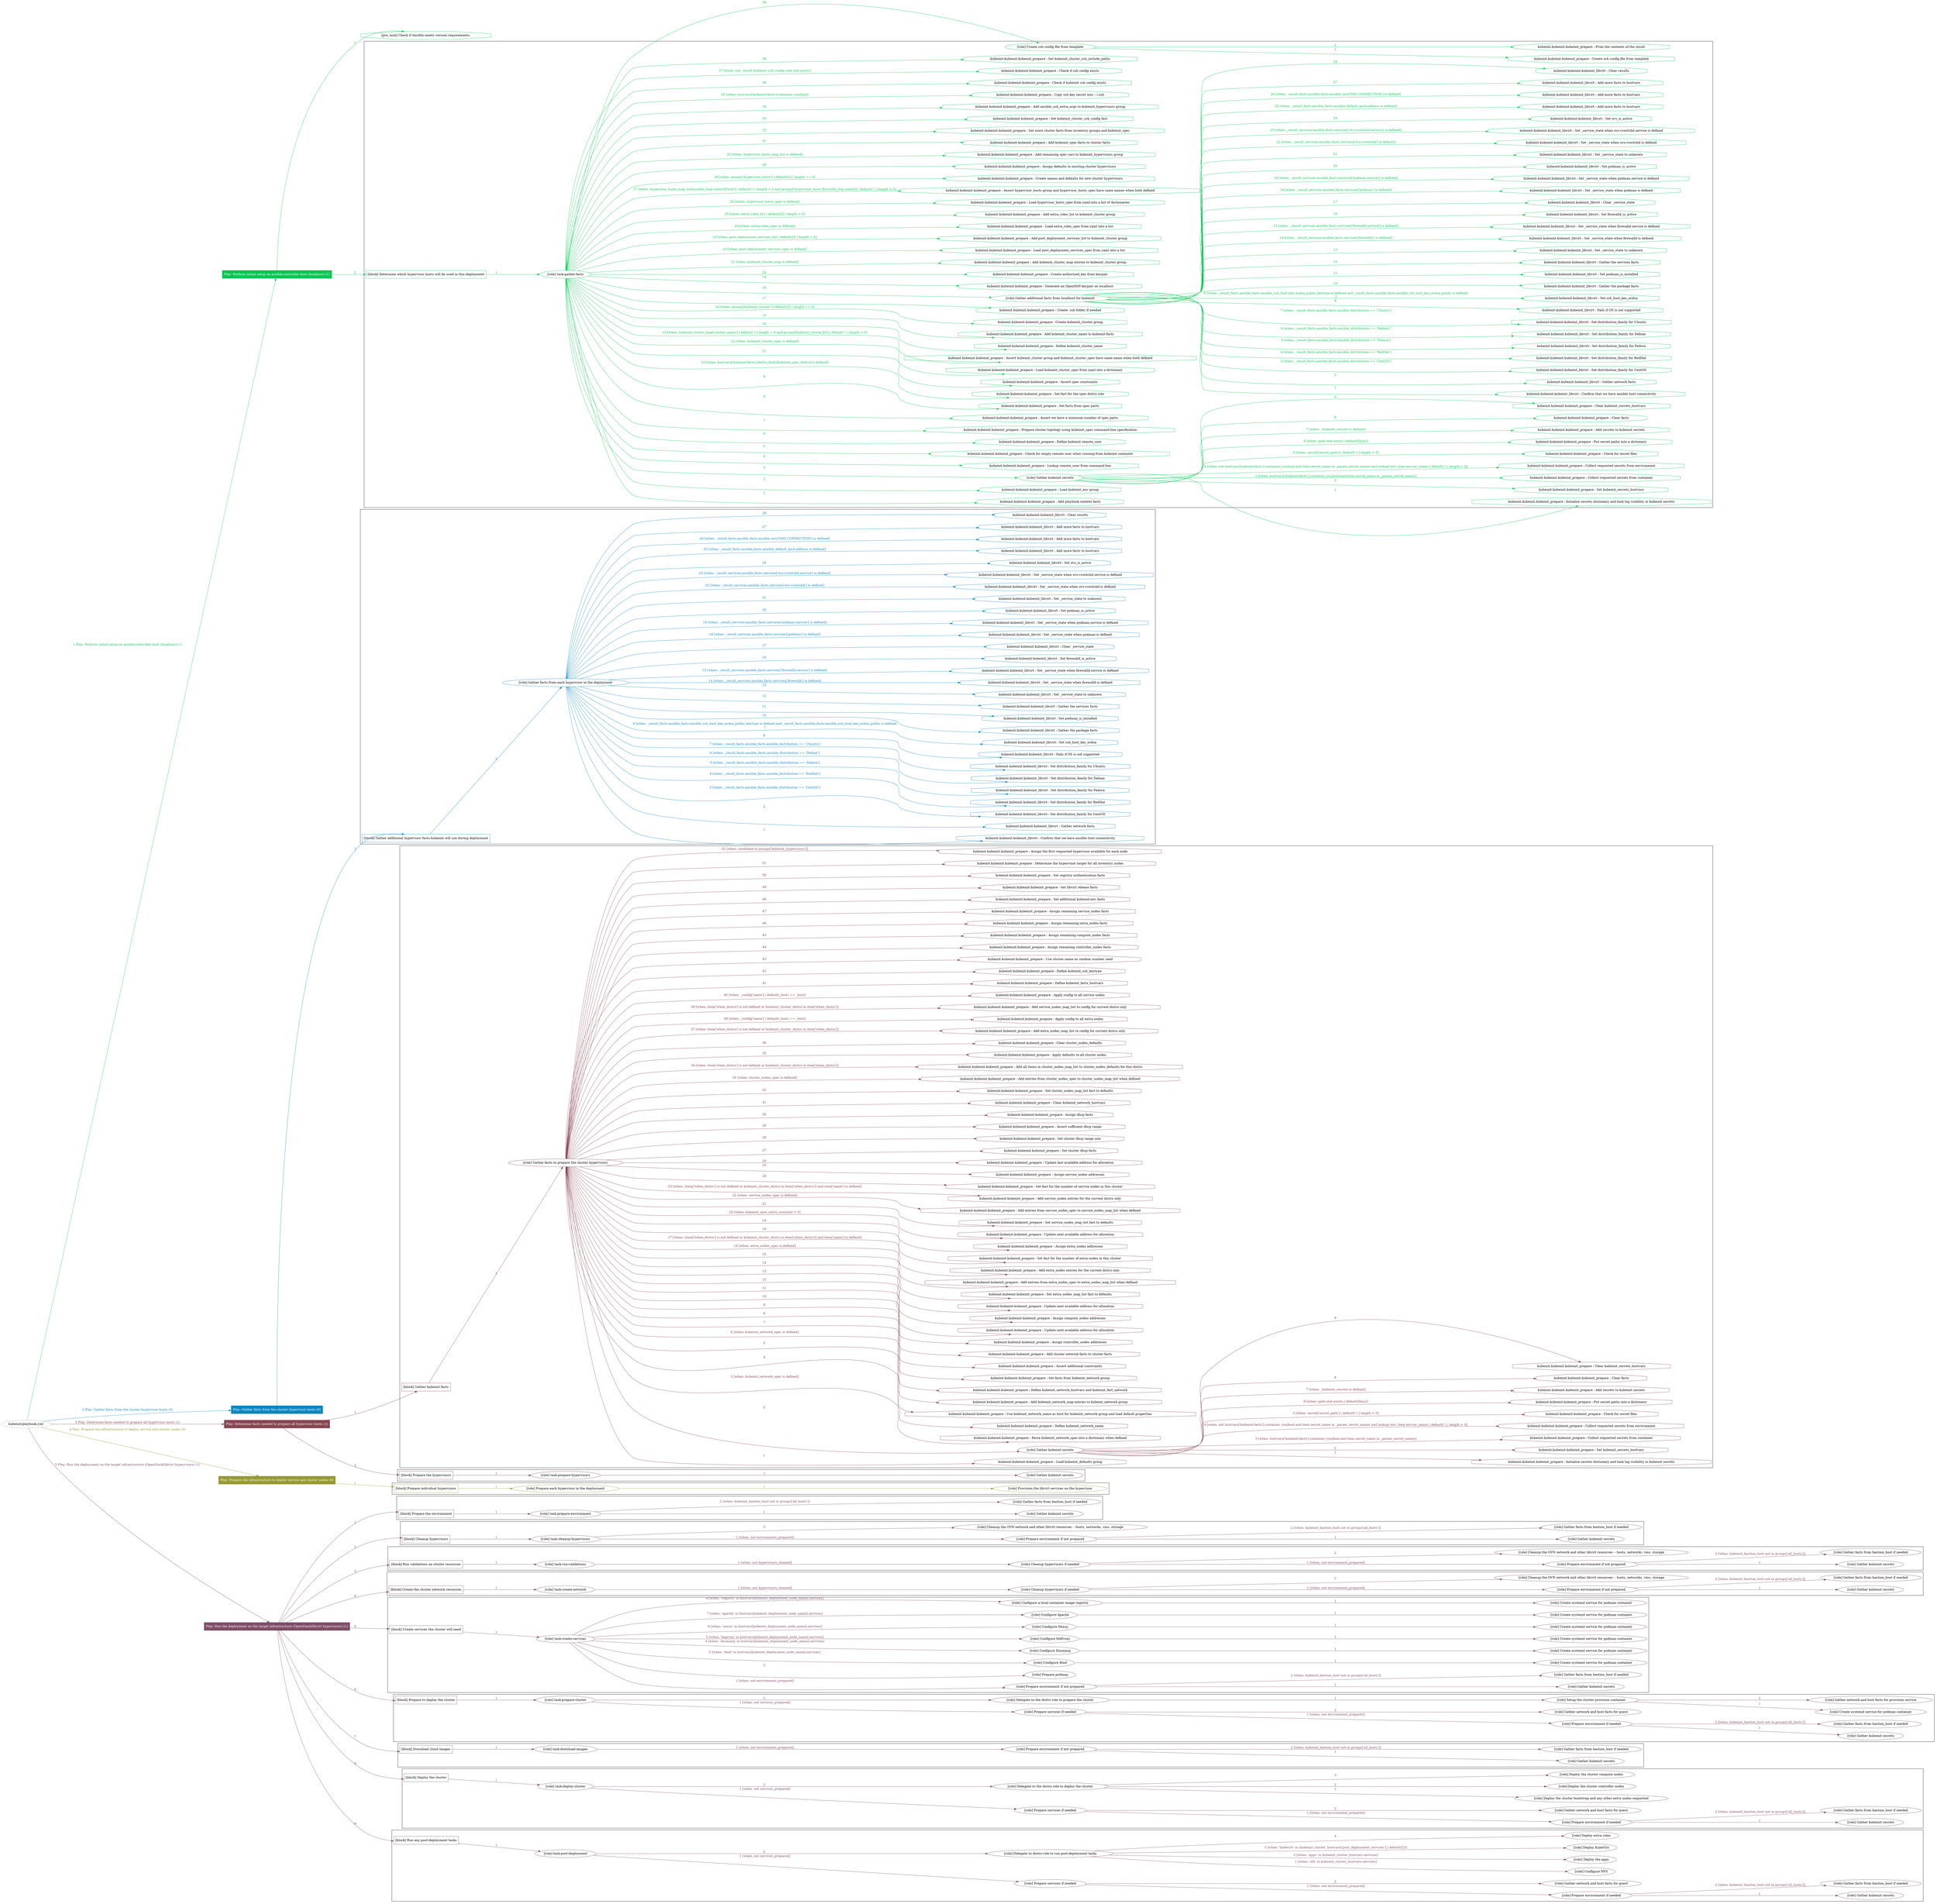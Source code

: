 digraph {
	graph [concentrate=true ordering=in rankdir=LR ratio=fill]
	edge [esep=5 sep=10]
	"kubeinit/playbook.yml" [URL="/home/runner/work/kubeinit/kubeinit/kubeinit/playbook.yml" id=playbook_3999a3a6 style=dotted]
	"kubeinit/playbook.yml" -> play_becd659f [label="1 Play: Perform initial setup on ansible-controller host (localhost) (1)" color="#06c653" fontcolor="#06c653" id=edge_play_becd659f labeltooltip="1 Play: Perform initial setup on ansible-controller host (localhost) (1)" tooltip="1 Play: Perform initial setup on ansible-controller host (localhost) (1)"]
	subgraph "Play: Perform initial setup on ansible-controller host (localhost) (1)" {
		play_becd659f [label="Play: Perform initial setup on ansible-controller host (localhost) (1)" URL="/home/runner/work/kubeinit/kubeinit/kubeinit/playbook.yml" color="#06c653" fontcolor="#ffffff" id=play_becd659f shape=box style=filled tooltip=localhost]
		pre_task_f95fae55 [label="[pre_task] Check if Ansible meets version requirements." URL="/home/runner/work/kubeinit/kubeinit/kubeinit/playbook.yml" color="#06c653" id=pre_task_f95fae55 shape=octagon tooltip="Check if Ansible meets version requirements."]
		play_becd659f -> pre_task_f95fae55 [label="1 " color="#06c653" fontcolor="#06c653" id=edge_pre_task_f95fae55 labeltooltip="1 " tooltip="1 "]
		play_becd659f -> block_613daf1a [label=2 color="#06c653" fontcolor="#06c653" id=edge_block_613daf1a labeltooltip=2 tooltip=2]
		subgraph cluster_block_613daf1a {
			block_613daf1a [label="[block] Determine which hypervisor hosts will be used in this deployment" URL="/home/runner/work/kubeinit/kubeinit/kubeinit/playbook.yml" color="#06c653" id=block_613daf1a labeltooltip="Determine which hypervisor hosts will be used in this deployment" shape=box tooltip="Determine which hypervisor hosts will be used in this deployment"]
			block_613daf1a -> role_b696887e [label="1 " color="#06c653" fontcolor="#06c653" id=edge_role_b696887e labeltooltip="1 " tooltip="1 "]
			subgraph "task-gather-facts" {
				role_b696887e [label="[role] task-gather-facts" URL="/home/runner/work/kubeinit/kubeinit/kubeinit/playbook.yml" color="#06c653" id=role_b696887e tooltip="task-gather-facts"]
				task_4c2784ef [label="kubeinit.kubeinit.kubeinit_prepare : Add playbook context facts" URL="/home/runner/.ansible/collections/ansible_collections/kubeinit/kubeinit/roles/kubeinit_prepare/tasks/build_hypervisors_group.yml" color="#06c653" id=task_4c2784ef shape=octagon tooltip="kubeinit.kubeinit.kubeinit_prepare : Add playbook context facts"]
				role_b696887e -> task_4c2784ef [label="1 " color="#06c653" fontcolor="#06c653" id=edge_task_4c2784ef labeltooltip="1 " tooltip="1 "]
				task_3d563fb6 [label="kubeinit.kubeinit.kubeinit_prepare : Load kubeinit_env group" URL="/home/runner/.ansible/collections/ansible_collections/kubeinit/kubeinit/roles/kubeinit_prepare/tasks/build_hypervisors_group.yml" color="#06c653" id=task_3d563fb6 shape=octagon tooltip="kubeinit.kubeinit.kubeinit_prepare : Load kubeinit_env group"]
				role_b696887e -> task_3d563fb6 [label="2 " color="#06c653" fontcolor="#06c653" id=edge_task_3d563fb6 labeltooltip="2 " tooltip="2 "]
				role_b696887e -> role_898179b9 [label="3 " color="#06c653" fontcolor="#06c653" id=edge_role_898179b9 labeltooltip="3 " tooltip="3 "]
				subgraph "Gather kubeinit secrets" {
					role_898179b9 [label="[role] Gather kubeinit secrets" URL="/home/runner/.ansible/collections/ansible_collections/kubeinit/kubeinit/roles/kubeinit_prepare/tasks/build_hypervisors_group.yml" color="#06c653" id=role_898179b9 tooltip="Gather kubeinit secrets"]
					task_8c236870 [label="kubeinit.kubeinit.kubeinit_prepare : Initialize secrets dictionary and task log visibility in kubeinit secrets" URL="/home/runner/.ansible/collections/ansible_collections/kubeinit/kubeinit/roles/kubeinit_prepare/tasks/gather_kubeinit_secrets.yml" color="#06c653" id=task_8c236870 shape=octagon tooltip="kubeinit.kubeinit.kubeinit_prepare : Initialize secrets dictionary and task log visibility in kubeinit secrets"]
					role_898179b9 -> task_8c236870 [label="1 " color="#06c653" fontcolor="#06c653" id=edge_task_8c236870 labeltooltip="1 " tooltip="1 "]
					task_aa47b912 [label="kubeinit.kubeinit.kubeinit_prepare : Set kubeinit_secrets_hostvars" URL="/home/runner/.ansible/collections/ansible_collections/kubeinit/kubeinit/roles/kubeinit_prepare/tasks/gather_kubeinit_secrets.yml" color="#06c653" id=task_aa47b912 shape=octagon tooltip="kubeinit.kubeinit.kubeinit_prepare : Set kubeinit_secrets_hostvars"]
					role_898179b9 -> task_aa47b912 [label="2 " color="#06c653" fontcolor="#06c653" id=edge_task_aa47b912 labeltooltip="2 " tooltip="2 "]
					task_f76ddd22 [label="kubeinit.kubeinit.kubeinit_prepare : Collect requested secrets from container" URL="/home/runner/.ansible/collections/ansible_collections/kubeinit/kubeinit/roles/kubeinit_prepare/tasks/gather_kubeinit_secrets.yml" color="#06c653" id=task_f76ddd22 shape=octagon tooltip="kubeinit.kubeinit.kubeinit_prepare : Collect requested secrets from container"]
					role_898179b9 -> task_f76ddd22 [label="3 [when: hostvars['kubeinit-facts'].container_run|bool and item.secret_name in _param_secret_names]" color="#06c653" fontcolor="#06c653" id=edge_task_f76ddd22 labeltooltip="3 [when: hostvars['kubeinit-facts'].container_run|bool and item.secret_name in _param_secret_names]" tooltip="3 [when: hostvars['kubeinit-facts'].container_run|bool and item.secret_name in _param_secret_names]"]
					task_76392cbd [label="kubeinit.kubeinit.kubeinit_prepare : Collect requested secrets from environment" URL="/home/runner/.ansible/collections/ansible_collections/kubeinit/kubeinit/roles/kubeinit_prepare/tasks/gather_kubeinit_secrets.yml" color="#06c653" id=task_76392cbd shape=octagon tooltip="kubeinit.kubeinit.kubeinit_prepare : Collect requested secrets from environment"]
					role_898179b9 -> task_76392cbd [label="4 [when: not hostvars['kubeinit-facts'].container_run|bool and item.secret_name in _param_secret_names and lookup('env',item.envvar_name) | default('') | length > 0]" color="#06c653" fontcolor="#06c653" id=edge_task_76392cbd labeltooltip="4 [when: not hostvars['kubeinit-facts'].container_run|bool and item.secret_name in _param_secret_names and lookup('env',item.envvar_name) | default('') | length > 0]" tooltip="4 [when: not hostvars['kubeinit-facts'].container_run|bool and item.secret_name in _param_secret_names and lookup('env',item.envvar_name) | default('') | length > 0]"]
					task_e72498e4 [label="kubeinit.kubeinit.kubeinit_prepare : Check for secret files" URL="/home/runner/.ansible/collections/ansible_collections/kubeinit/kubeinit/roles/kubeinit_prepare/tasks/gather_kubeinit_secrets.yml" color="#06c653" id=task_e72498e4 shape=octagon tooltip="kubeinit.kubeinit.kubeinit_prepare : Check for secret files"]
					role_898179b9 -> task_e72498e4 [label="5 [when: secret['secret_path'] | default('') | length > 0]" color="#06c653" fontcolor="#06c653" id=edge_task_e72498e4 labeltooltip="5 [when: secret['secret_path'] | default('') | length > 0]" tooltip="5 [when: secret['secret_path'] | default('') | length > 0]"]
					task_055e4557 [label="kubeinit.kubeinit.kubeinit_prepare : Put secret paths into a dictionary" URL="/home/runner/.ansible/collections/ansible_collections/kubeinit/kubeinit/roles/kubeinit_prepare/tasks/gather_kubeinit_secrets.yml" color="#06c653" id=task_055e4557 shape=octagon tooltip="kubeinit.kubeinit.kubeinit_prepare : Put secret paths into a dictionary"]
					role_898179b9 -> task_055e4557 [label="6 [when: path.stat.exists | default(false)]" color="#06c653" fontcolor="#06c653" id=edge_task_055e4557 labeltooltip="6 [when: path.stat.exists | default(false)]" tooltip="6 [when: path.stat.exists | default(false)]"]
					task_4953cead [label="kubeinit.kubeinit.kubeinit_prepare : Add secrets to kubeinit secrets" URL="/home/runner/.ansible/collections/ansible_collections/kubeinit/kubeinit/roles/kubeinit_prepare/tasks/gather_kubeinit_secrets.yml" color="#06c653" id=task_4953cead shape=octagon tooltip="kubeinit.kubeinit.kubeinit_prepare : Add secrets to kubeinit secrets"]
					role_898179b9 -> task_4953cead [label="7 [when: _kubeinit_secrets is defined]" color="#06c653" fontcolor="#06c653" id=edge_task_4953cead labeltooltip="7 [when: _kubeinit_secrets is defined]" tooltip="7 [when: _kubeinit_secrets is defined]"]
					task_48756fa3 [label="kubeinit.kubeinit.kubeinit_prepare : Clear facts" URL="/home/runner/.ansible/collections/ansible_collections/kubeinit/kubeinit/roles/kubeinit_prepare/tasks/gather_kubeinit_secrets.yml" color="#06c653" id=task_48756fa3 shape=octagon tooltip="kubeinit.kubeinit.kubeinit_prepare : Clear facts"]
					role_898179b9 -> task_48756fa3 [label="8 " color="#06c653" fontcolor="#06c653" id=edge_task_48756fa3 labeltooltip="8 " tooltip="8 "]
					task_b68822a0 [label="kubeinit.kubeinit.kubeinit_prepare : Clear kubeinit_secrets_hostvars" URL="/home/runner/.ansible/collections/ansible_collections/kubeinit/kubeinit/roles/kubeinit_prepare/tasks/gather_kubeinit_secrets.yml" color="#06c653" id=task_b68822a0 shape=octagon tooltip="kubeinit.kubeinit.kubeinit_prepare : Clear kubeinit_secrets_hostvars"]
					role_898179b9 -> task_b68822a0 [label="9 " color="#06c653" fontcolor="#06c653" id=edge_task_b68822a0 labeltooltip="9 " tooltip="9 "]
				}
				task_70e2ac0b [label="kubeinit.kubeinit.kubeinit_prepare : Lookup remote_user from command-line" URL="/home/runner/.ansible/collections/ansible_collections/kubeinit/kubeinit/roles/kubeinit_prepare/tasks/build_hypervisors_group.yml" color="#06c653" id=task_70e2ac0b shape=octagon tooltip="kubeinit.kubeinit.kubeinit_prepare : Lookup remote_user from command-line"]
				role_b696887e -> task_70e2ac0b [label="4 " color="#06c653" fontcolor="#06c653" id=edge_task_70e2ac0b labeltooltip="4 " tooltip="4 "]
				task_613820b7 [label="kubeinit.kubeinit.kubeinit_prepare : Check for empty remote user when running from kubeinit container" URL="/home/runner/.ansible/collections/ansible_collections/kubeinit/kubeinit/roles/kubeinit_prepare/tasks/build_hypervisors_group.yml" color="#06c653" id=task_613820b7 shape=octagon tooltip="kubeinit.kubeinit.kubeinit_prepare : Check for empty remote user when running from kubeinit container"]
				role_b696887e -> task_613820b7 [label="5 " color="#06c653" fontcolor="#06c653" id=edge_task_613820b7 labeltooltip="5 " tooltip="5 "]
				task_226858bd [label="kubeinit.kubeinit.kubeinit_prepare : Define kubeinit remote_user" URL="/home/runner/.ansible/collections/ansible_collections/kubeinit/kubeinit/roles/kubeinit_prepare/tasks/build_hypervisors_group.yml" color="#06c653" id=task_226858bd shape=octagon tooltip="kubeinit.kubeinit.kubeinit_prepare : Define kubeinit remote_user"]
				role_b696887e -> task_226858bd [label="6 " color="#06c653" fontcolor="#06c653" id=edge_task_226858bd labeltooltip="6 " tooltip="6 "]
				task_36766c03 [label="kubeinit.kubeinit.kubeinit_prepare : Prepare cluster topology using kubeinit_spec command-line specification" URL="/home/runner/.ansible/collections/ansible_collections/kubeinit/kubeinit/roles/kubeinit_prepare/tasks/build_hypervisors_group.yml" color="#06c653" id=task_36766c03 shape=octagon tooltip="kubeinit.kubeinit.kubeinit_prepare : Prepare cluster topology using kubeinit_spec command-line specification"]
				role_b696887e -> task_36766c03 [label="7 " color="#06c653" fontcolor="#06c653" id=edge_task_36766c03 labeltooltip="7 " tooltip="7 "]
				task_79b14457 [label="kubeinit.kubeinit.kubeinit_prepare : Assert we have a minimum number of spec parts" URL="/home/runner/.ansible/collections/ansible_collections/kubeinit/kubeinit/roles/kubeinit_prepare/tasks/build_hypervisors_group.yml" color="#06c653" id=task_79b14457 shape=octagon tooltip="kubeinit.kubeinit.kubeinit_prepare : Assert we have a minimum number of spec parts"]
				role_b696887e -> task_79b14457 [label="8 " color="#06c653" fontcolor="#06c653" id=edge_task_79b14457 labeltooltip="8 " tooltip="8 "]
				task_186878b7 [label="kubeinit.kubeinit.kubeinit_prepare : Set facts from spec parts" URL="/home/runner/.ansible/collections/ansible_collections/kubeinit/kubeinit/roles/kubeinit_prepare/tasks/build_hypervisors_group.yml" color="#06c653" id=task_186878b7 shape=octagon tooltip="kubeinit.kubeinit.kubeinit_prepare : Set facts from spec parts"]
				role_b696887e -> task_186878b7 [label="9 " color="#06c653" fontcolor="#06c653" id=edge_task_186878b7 labeltooltip="9 " tooltip="9 "]
				task_e6c81201 [label="kubeinit.kubeinit.kubeinit_prepare : Set fact for the spec distro role" URL="/home/runner/.ansible/collections/ansible_collections/kubeinit/kubeinit/roles/kubeinit_prepare/tasks/build_hypervisors_group.yml" color="#06c653" id=task_e6c81201 shape=octagon tooltip="kubeinit.kubeinit.kubeinit_prepare : Set fact for the spec distro role"]
				role_b696887e -> task_e6c81201 [label="10 [when: hostvars['kubeinit-facts'].distro_facts[kubeinit_spec_distro] is defined]" color="#06c653" fontcolor="#06c653" id=edge_task_e6c81201 labeltooltip="10 [when: hostvars['kubeinit-facts'].distro_facts[kubeinit_spec_distro] is defined]" tooltip="10 [when: hostvars['kubeinit-facts'].distro_facts[kubeinit_spec_distro] is defined]"]
				task_b53aac99 [label="kubeinit.kubeinit.kubeinit_prepare : Assert spec constraints" URL="/home/runner/.ansible/collections/ansible_collections/kubeinit/kubeinit/roles/kubeinit_prepare/tasks/build_hypervisors_group.yml" color="#06c653" id=task_b53aac99 shape=octagon tooltip="kubeinit.kubeinit.kubeinit_prepare : Assert spec constraints"]
				role_b696887e -> task_b53aac99 [label="11 " color="#06c653" fontcolor="#06c653" id=edge_task_b53aac99 labeltooltip="11 " tooltip="11 "]
				task_d4953ef6 [label="kubeinit.kubeinit.kubeinit_prepare : Load kubeinit_cluster_spec from yaml into a dictionary" URL="/home/runner/.ansible/collections/ansible_collections/kubeinit/kubeinit/roles/kubeinit_prepare/tasks/build_hypervisors_group.yml" color="#06c653" id=task_d4953ef6 shape=octagon tooltip="kubeinit.kubeinit.kubeinit_prepare : Load kubeinit_cluster_spec from yaml into a dictionary"]
				role_b696887e -> task_d4953ef6 [label="12 [when: kubeinit_cluster_spec is defined]" color="#06c653" fontcolor="#06c653" id=edge_task_d4953ef6 labeltooltip="12 [when: kubeinit_cluster_spec is defined]" tooltip="12 [when: kubeinit_cluster_spec is defined]"]
				task_65c715d1 [label="kubeinit.kubeinit.kubeinit_prepare : Assert kubeinit_cluster group and kubeinit_cluster_spec have same name when both defined" URL="/home/runner/.ansible/collections/ansible_collections/kubeinit/kubeinit/roles/kubeinit_prepare/tasks/build_hypervisors_group.yml" color="#06c653" id=task_65c715d1 shape=octagon tooltip="kubeinit.kubeinit.kubeinit_prepare : Assert kubeinit_cluster group and kubeinit_cluster_spec have same name when both defined"]
				role_b696887e -> task_65c715d1 [label="13 [when: kubeinit_cluster_map['cluster_name'] | default('') | length > 0 and groups['kubeinit_cluster'][0] | default('') | length > 0]" color="#06c653" fontcolor="#06c653" id=edge_task_65c715d1 labeltooltip="13 [when: kubeinit_cluster_map['cluster_name'] | default('') | length > 0 and groups['kubeinit_cluster'][0] | default('') | length > 0]" tooltip="13 [when: kubeinit_cluster_map['cluster_name'] | default('') | length > 0 and groups['kubeinit_cluster'][0] | default('') | length > 0]"]
				task_74bd354c [label="kubeinit.kubeinit.kubeinit_prepare : Define kubeinit_cluster_name" URL="/home/runner/.ansible/collections/ansible_collections/kubeinit/kubeinit/roles/kubeinit_prepare/tasks/build_hypervisors_group.yml" color="#06c653" id=task_74bd354c shape=octagon tooltip="kubeinit.kubeinit.kubeinit_prepare : Define kubeinit_cluster_name"]
				role_b696887e -> task_74bd354c [label="14 " color="#06c653" fontcolor="#06c653" id=edge_task_74bd354c labeltooltip="14 " tooltip="14 "]
				task_c56bf792 [label="kubeinit.kubeinit.kubeinit_prepare : Add kubeinit_cluster_name to kubeinit-facts" URL="/home/runner/.ansible/collections/ansible_collections/kubeinit/kubeinit/roles/kubeinit_prepare/tasks/build_hypervisors_group.yml" color="#06c653" id=task_c56bf792 shape=octagon tooltip="kubeinit.kubeinit.kubeinit_prepare : Add kubeinit_cluster_name to kubeinit-facts"]
				role_b696887e -> task_c56bf792 [label="15 " color="#06c653" fontcolor="#06c653" id=edge_task_c56bf792 labeltooltip="15 " tooltip="15 "]
				task_6cff0b36 [label="kubeinit.kubeinit.kubeinit_prepare : Create kubeinit_cluster group" URL="/home/runner/.ansible/collections/ansible_collections/kubeinit/kubeinit/roles/kubeinit_prepare/tasks/build_hypervisors_group.yml" color="#06c653" id=task_6cff0b36 shape=octagon tooltip="kubeinit.kubeinit.kubeinit_prepare : Create kubeinit_cluster group"]
				role_b696887e -> task_6cff0b36 [label="16 [when: groups['kubeinit_cluster'] | default([]) | length == 0]" color="#06c653" fontcolor="#06c653" id=edge_task_6cff0b36 labeltooltip="16 [when: groups['kubeinit_cluster'] | default([]) | length == 0]" tooltip="16 [when: groups['kubeinit_cluster'] | default([]) | length == 0]"]
				task_33e35877 [label="kubeinit.kubeinit.kubeinit_prepare : Create .ssh folder if needed" URL="/home/runner/.ansible/collections/ansible_collections/kubeinit/kubeinit/roles/kubeinit_prepare/tasks/build_hypervisors_group.yml" color="#06c653" id=task_33e35877 shape=octagon tooltip="kubeinit.kubeinit.kubeinit_prepare : Create .ssh folder if needed"]
				role_b696887e -> task_33e35877 [label="17 " color="#06c653" fontcolor="#06c653" id=edge_task_33e35877 labeltooltip="17 " tooltip="17 "]
				role_b696887e -> role_f3301e1d [label="18 " color="#06c653" fontcolor="#06c653" id=edge_role_f3301e1d labeltooltip="18 " tooltip="18 "]
				subgraph "Gather additional facts from localhost for kubeinit" {
					role_f3301e1d [label="[role] Gather additional facts from localhost for kubeinit" URL="/home/runner/.ansible/collections/ansible_collections/kubeinit/kubeinit/roles/kubeinit_prepare/tasks/build_hypervisors_group.yml" color="#06c653" id=role_f3301e1d tooltip="Gather additional facts from localhost for kubeinit"]
					task_5a13d7b2 [label="kubeinit.kubeinit.kubeinit_libvirt : Confirm that we have ansible host connectivity" URL="/home/runner/.ansible/collections/ansible_collections/kubeinit/kubeinit/roles/kubeinit_libvirt/tasks/gather_host_facts.yml" color="#06c653" id=task_5a13d7b2 shape=octagon tooltip="kubeinit.kubeinit.kubeinit_libvirt : Confirm that we have ansible host connectivity"]
					role_f3301e1d -> task_5a13d7b2 [label="1 " color="#06c653" fontcolor="#06c653" id=edge_task_5a13d7b2 labeltooltip="1 " tooltip="1 "]
					task_26bc4b7b [label="kubeinit.kubeinit.kubeinit_libvirt : Gather network facts" URL="/home/runner/.ansible/collections/ansible_collections/kubeinit/kubeinit/roles/kubeinit_libvirt/tasks/gather_host_facts.yml" color="#06c653" id=task_26bc4b7b shape=octagon tooltip="kubeinit.kubeinit.kubeinit_libvirt : Gather network facts"]
					role_f3301e1d -> task_26bc4b7b [label="2 " color="#06c653" fontcolor="#06c653" id=edge_task_26bc4b7b labeltooltip="2 " tooltip="2 "]
					task_751eee05 [label="kubeinit.kubeinit.kubeinit_libvirt : Set distribution_family for CentOS" URL="/home/runner/.ansible/collections/ansible_collections/kubeinit/kubeinit/roles/kubeinit_libvirt/tasks/gather_host_facts.yml" color="#06c653" id=task_751eee05 shape=octagon tooltip="kubeinit.kubeinit.kubeinit_libvirt : Set distribution_family for CentOS"]
					role_f3301e1d -> task_751eee05 [label="3 [when: _result_facts.ansible_facts.ansible_distribution == 'CentOS']" color="#06c653" fontcolor="#06c653" id=edge_task_751eee05 labeltooltip="3 [when: _result_facts.ansible_facts.ansible_distribution == 'CentOS']" tooltip="3 [when: _result_facts.ansible_facts.ansible_distribution == 'CentOS']"]
					task_ca934e48 [label="kubeinit.kubeinit.kubeinit_libvirt : Set distribution_family for RedHat" URL="/home/runner/.ansible/collections/ansible_collections/kubeinit/kubeinit/roles/kubeinit_libvirt/tasks/gather_host_facts.yml" color="#06c653" id=task_ca934e48 shape=octagon tooltip="kubeinit.kubeinit.kubeinit_libvirt : Set distribution_family for RedHat"]
					role_f3301e1d -> task_ca934e48 [label="4 [when: _result_facts.ansible_facts.ansible_distribution == 'RedHat']" color="#06c653" fontcolor="#06c653" id=edge_task_ca934e48 labeltooltip="4 [when: _result_facts.ansible_facts.ansible_distribution == 'RedHat']" tooltip="4 [when: _result_facts.ansible_facts.ansible_distribution == 'RedHat']"]
					task_630df7d4 [label="kubeinit.kubeinit.kubeinit_libvirt : Set distribution_family for Fedora" URL="/home/runner/.ansible/collections/ansible_collections/kubeinit/kubeinit/roles/kubeinit_libvirt/tasks/gather_host_facts.yml" color="#06c653" id=task_630df7d4 shape=octagon tooltip="kubeinit.kubeinit.kubeinit_libvirt : Set distribution_family for Fedora"]
					role_f3301e1d -> task_630df7d4 [label="5 [when: _result_facts.ansible_facts.ansible_distribution == 'Fedora']" color="#06c653" fontcolor="#06c653" id=edge_task_630df7d4 labeltooltip="5 [when: _result_facts.ansible_facts.ansible_distribution == 'Fedora']" tooltip="5 [when: _result_facts.ansible_facts.ansible_distribution == 'Fedora']"]
					task_7aa808ff [label="kubeinit.kubeinit.kubeinit_libvirt : Set distribution_family for Debian" URL="/home/runner/.ansible/collections/ansible_collections/kubeinit/kubeinit/roles/kubeinit_libvirt/tasks/gather_host_facts.yml" color="#06c653" id=task_7aa808ff shape=octagon tooltip="kubeinit.kubeinit.kubeinit_libvirt : Set distribution_family for Debian"]
					role_f3301e1d -> task_7aa808ff [label="6 [when: _result_facts.ansible_facts.ansible_distribution == 'Debian']" color="#06c653" fontcolor="#06c653" id=edge_task_7aa808ff labeltooltip="6 [when: _result_facts.ansible_facts.ansible_distribution == 'Debian']" tooltip="6 [when: _result_facts.ansible_facts.ansible_distribution == 'Debian']"]
					task_06664f0b [label="kubeinit.kubeinit.kubeinit_libvirt : Set distribution_family for Ubuntu" URL="/home/runner/.ansible/collections/ansible_collections/kubeinit/kubeinit/roles/kubeinit_libvirt/tasks/gather_host_facts.yml" color="#06c653" id=task_06664f0b shape=octagon tooltip="kubeinit.kubeinit.kubeinit_libvirt : Set distribution_family for Ubuntu"]
					role_f3301e1d -> task_06664f0b [label="7 [when: _result_facts.ansible_facts.ansible_distribution == 'Ubuntu']" color="#06c653" fontcolor="#06c653" id=edge_task_06664f0b labeltooltip="7 [when: _result_facts.ansible_facts.ansible_distribution == 'Ubuntu']" tooltip="7 [when: _result_facts.ansible_facts.ansible_distribution == 'Ubuntu']"]
					task_b1c4769d [label="kubeinit.kubeinit.kubeinit_libvirt : Fails if OS is not supported" URL="/home/runner/.ansible/collections/ansible_collections/kubeinit/kubeinit/roles/kubeinit_libvirt/tasks/gather_host_facts.yml" color="#06c653" id=task_b1c4769d shape=octagon tooltip="kubeinit.kubeinit.kubeinit_libvirt : Fails if OS is not supported"]
					role_f3301e1d -> task_b1c4769d [label="8 " color="#06c653" fontcolor="#06c653" id=edge_task_b1c4769d labeltooltip="8 " tooltip="8 "]
					task_9a1babf7 [label="kubeinit.kubeinit.kubeinit_libvirt : Set ssh_host_key_ecdsa" URL="/home/runner/.ansible/collections/ansible_collections/kubeinit/kubeinit/roles/kubeinit_libvirt/tasks/gather_host_facts.yml" color="#06c653" id=task_9a1babf7 shape=octagon tooltip="kubeinit.kubeinit.kubeinit_libvirt : Set ssh_host_key_ecdsa"]
					role_f3301e1d -> task_9a1babf7 [label="9 [when: _result_facts.ansible_facts.ansible_ssh_host_key_ecdsa_public_keytype is defined and _result_facts.ansible_facts.ansible_ssh_host_key_ecdsa_public is defined
]" color="#06c653" fontcolor="#06c653" id=edge_task_9a1babf7 labeltooltip="9 [when: _result_facts.ansible_facts.ansible_ssh_host_key_ecdsa_public_keytype is defined and _result_facts.ansible_facts.ansible_ssh_host_key_ecdsa_public is defined
]" tooltip="9 [when: _result_facts.ansible_facts.ansible_ssh_host_key_ecdsa_public_keytype is defined and _result_facts.ansible_facts.ansible_ssh_host_key_ecdsa_public is defined
]"]
					task_aada429a [label="kubeinit.kubeinit.kubeinit_libvirt : Gather the package facts" URL="/home/runner/.ansible/collections/ansible_collections/kubeinit/kubeinit/roles/kubeinit_libvirt/tasks/gather_host_facts.yml" color="#06c653" id=task_aada429a shape=octagon tooltip="kubeinit.kubeinit.kubeinit_libvirt : Gather the package facts"]
					role_f3301e1d -> task_aada429a [label="10 " color="#06c653" fontcolor="#06c653" id=edge_task_aada429a labeltooltip="10 " tooltip="10 "]
					task_4b689150 [label="kubeinit.kubeinit.kubeinit_libvirt : Set podman_is_installed" URL="/home/runner/.ansible/collections/ansible_collections/kubeinit/kubeinit/roles/kubeinit_libvirt/tasks/gather_host_facts.yml" color="#06c653" id=task_4b689150 shape=octagon tooltip="kubeinit.kubeinit.kubeinit_libvirt : Set podman_is_installed"]
					role_f3301e1d -> task_4b689150 [label="11 " color="#06c653" fontcolor="#06c653" id=edge_task_4b689150 labeltooltip="11 " tooltip="11 "]
					task_b8306431 [label="kubeinit.kubeinit.kubeinit_libvirt : Gather the services facts" URL="/home/runner/.ansible/collections/ansible_collections/kubeinit/kubeinit/roles/kubeinit_libvirt/tasks/gather_host_facts.yml" color="#06c653" id=task_b8306431 shape=octagon tooltip="kubeinit.kubeinit.kubeinit_libvirt : Gather the services facts"]
					role_f3301e1d -> task_b8306431 [label="12 " color="#06c653" fontcolor="#06c653" id=edge_task_b8306431 labeltooltip="12 " tooltip="12 "]
					task_a130df7e [label="kubeinit.kubeinit.kubeinit_libvirt : Set _service_state to unknown" URL="/home/runner/.ansible/collections/ansible_collections/kubeinit/kubeinit/roles/kubeinit_libvirt/tasks/gather_host_facts.yml" color="#06c653" id=task_a130df7e shape=octagon tooltip="kubeinit.kubeinit.kubeinit_libvirt : Set _service_state to unknown"]
					role_f3301e1d -> task_a130df7e [label="13 " color="#06c653" fontcolor="#06c653" id=edge_task_a130df7e labeltooltip="13 " tooltip="13 "]
					task_67ad9ba5 [label="kubeinit.kubeinit.kubeinit_libvirt : Set _service_state when firewalld is defined" URL="/home/runner/.ansible/collections/ansible_collections/kubeinit/kubeinit/roles/kubeinit_libvirt/tasks/gather_host_facts.yml" color="#06c653" id=task_67ad9ba5 shape=octagon tooltip="kubeinit.kubeinit.kubeinit_libvirt : Set _service_state when firewalld is defined"]
					role_f3301e1d -> task_67ad9ba5 [label="14 [when: _result_services.ansible_facts.services['firewalld'] is defined]" color="#06c653" fontcolor="#06c653" id=edge_task_67ad9ba5 labeltooltip="14 [when: _result_services.ansible_facts.services['firewalld'] is defined]" tooltip="14 [when: _result_services.ansible_facts.services['firewalld'] is defined]"]
					task_2bc31305 [label="kubeinit.kubeinit.kubeinit_libvirt : Set _service_state when firewalld.service is defined" URL="/home/runner/.ansible/collections/ansible_collections/kubeinit/kubeinit/roles/kubeinit_libvirt/tasks/gather_host_facts.yml" color="#06c653" id=task_2bc31305 shape=octagon tooltip="kubeinit.kubeinit.kubeinit_libvirt : Set _service_state when firewalld.service is defined"]
					role_f3301e1d -> task_2bc31305 [label="15 [when: _result_services.ansible_facts.services['firewalld.service'] is defined]" color="#06c653" fontcolor="#06c653" id=edge_task_2bc31305 labeltooltip="15 [when: _result_services.ansible_facts.services['firewalld.service'] is defined]" tooltip="15 [when: _result_services.ansible_facts.services['firewalld.service'] is defined]"]
					task_79d2c309 [label="kubeinit.kubeinit.kubeinit_libvirt : Set firewalld_is_active" URL="/home/runner/.ansible/collections/ansible_collections/kubeinit/kubeinit/roles/kubeinit_libvirt/tasks/gather_host_facts.yml" color="#06c653" id=task_79d2c309 shape=octagon tooltip="kubeinit.kubeinit.kubeinit_libvirt : Set firewalld_is_active"]
					role_f3301e1d -> task_79d2c309 [label="16 " color="#06c653" fontcolor="#06c653" id=edge_task_79d2c309 labeltooltip="16 " tooltip="16 "]
					task_3654c9f8 [label="kubeinit.kubeinit.kubeinit_libvirt : Clear _service_state" URL="/home/runner/.ansible/collections/ansible_collections/kubeinit/kubeinit/roles/kubeinit_libvirt/tasks/gather_host_facts.yml" color="#06c653" id=task_3654c9f8 shape=octagon tooltip="kubeinit.kubeinit.kubeinit_libvirt : Clear _service_state"]
					role_f3301e1d -> task_3654c9f8 [label="17 " color="#06c653" fontcolor="#06c653" id=edge_task_3654c9f8 labeltooltip="17 " tooltip="17 "]
					task_fe9d5cc5 [label="kubeinit.kubeinit.kubeinit_libvirt : Set _service_state when podman is defined" URL="/home/runner/.ansible/collections/ansible_collections/kubeinit/kubeinit/roles/kubeinit_libvirt/tasks/gather_host_facts.yml" color="#06c653" id=task_fe9d5cc5 shape=octagon tooltip="kubeinit.kubeinit.kubeinit_libvirt : Set _service_state when podman is defined"]
					role_f3301e1d -> task_fe9d5cc5 [label="18 [when: _result_services.ansible_facts.services['podman'] is defined]" color="#06c653" fontcolor="#06c653" id=edge_task_fe9d5cc5 labeltooltip="18 [when: _result_services.ansible_facts.services['podman'] is defined]" tooltip="18 [when: _result_services.ansible_facts.services['podman'] is defined]"]
					task_89151a1a [label="kubeinit.kubeinit.kubeinit_libvirt : Set _service_state when podman.service is defined" URL="/home/runner/.ansible/collections/ansible_collections/kubeinit/kubeinit/roles/kubeinit_libvirt/tasks/gather_host_facts.yml" color="#06c653" id=task_89151a1a shape=octagon tooltip="kubeinit.kubeinit.kubeinit_libvirt : Set _service_state when podman.service is defined"]
					role_f3301e1d -> task_89151a1a [label="19 [when: _result_services.ansible_facts.services['podman.service'] is defined]" color="#06c653" fontcolor="#06c653" id=edge_task_89151a1a labeltooltip="19 [when: _result_services.ansible_facts.services['podman.service'] is defined]" tooltip="19 [when: _result_services.ansible_facts.services['podman.service'] is defined]"]
					task_8023234d [label="kubeinit.kubeinit.kubeinit_libvirt : Set podman_is_active" URL="/home/runner/.ansible/collections/ansible_collections/kubeinit/kubeinit/roles/kubeinit_libvirt/tasks/gather_host_facts.yml" color="#06c653" id=task_8023234d shape=octagon tooltip="kubeinit.kubeinit.kubeinit_libvirt : Set podman_is_active"]
					role_f3301e1d -> task_8023234d [label="20 " color="#06c653" fontcolor="#06c653" id=edge_task_8023234d labeltooltip="20 " tooltip="20 "]
					task_2ea460c1 [label="kubeinit.kubeinit.kubeinit_libvirt : Set _service_state to unknown" URL="/home/runner/.ansible/collections/ansible_collections/kubeinit/kubeinit/roles/kubeinit_libvirt/tasks/gather_host_facts.yml" color="#06c653" id=task_2ea460c1 shape=octagon tooltip="kubeinit.kubeinit.kubeinit_libvirt : Set _service_state to unknown"]
					role_f3301e1d -> task_2ea460c1 [label="21 " color="#06c653" fontcolor="#06c653" id=edge_task_2ea460c1 labeltooltip="21 " tooltip="21 "]
					task_c789bced [label="kubeinit.kubeinit.kubeinit_libvirt : Set _service_state when ovs-vswitchd is defined" URL="/home/runner/.ansible/collections/ansible_collections/kubeinit/kubeinit/roles/kubeinit_libvirt/tasks/gather_host_facts.yml" color="#06c653" id=task_c789bced shape=octagon tooltip="kubeinit.kubeinit.kubeinit_libvirt : Set _service_state when ovs-vswitchd is defined"]
					role_f3301e1d -> task_c789bced [label="22 [when: _result_services.ansible_facts.services['ovs-vswitchd'] is defined]" color="#06c653" fontcolor="#06c653" id=edge_task_c789bced labeltooltip="22 [when: _result_services.ansible_facts.services['ovs-vswitchd'] is defined]" tooltip="22 [when: _result_services.ansible_facts.services['ovs-vswitchd'] is defined]"]
					task_7d7e388b [label="kubeinit.kubeinit.kubeinit_libvirt : Set _service_state when ovs-vswitchd.service is defined" URL="/home/runner/.ansible/collections/ansible_collections/kubeinit/kubeinit/roles/kubeinit_libvirt/tasks/gather_host_facts.yml" color="#06c653" id=task_7d7e388b shape=octagon tooltip="kubeinit.kubeinit.kubeinit_libvirt : Set _service_state when ovs-vswitchd.service is defined"]
					role_f3301e1d -> task_7d7e388b [label="23 [when: _result_services.ansible_facts.services['ovs-vswitchd.service'] is defined]" color="#06c653" fontcolor="#06c653" id=edge_task_7d7e388b labeltooltip="23 [when: _result_services.ansible_facts.services['ovs-vswitchd.service'] is defined]" tooltip="23 [when: _result_services.ansible_facts.services['ovs-vswitchd.service'] is defined]"]
					task_21a28892 [label="kubeinit.kubeinit.kubeinit_libvirt : Set ovs_is_active" URL="/home/runner/.ansible/collections/ansible_collections/kubeinit/kubeinit/roles/kubeinit_libvirt/tasks/gather_host_facts.yml" color="#06c653" id=task_21a28892 shape=octagon tooltip="kubeinit.kubeinit.kubeinit_libvirt : Set ovs_is_active"]
					role_f3301e1d -> task_21a28892 [label="24 " color="#06c653" fontcolor="#06c653" id=edge_task_21a28892 labeltooltip="24 " tooltip="24 "]
					task_04b308b3 [label="kubeinit.kubeinit.kubeinit_libvirt : Add more facts to hostvars" URL="/home/runner/.ansible/collections/ansible_collections/kubeinit/kubeinit/roles/kubeinit_libvirt/tasks/gather_host_facts.yml" color="#06c653" id=task_04b308b3 shape=octagon tooltip="kubeinit.kubeinit.kubeinit_libvirt : Add more facts to hostvars"]
					role_f3301e1d -> task_04b308b3 [label="25 [when: _result_facts.ansible_facts.ansible_default_ipv4.address is defined]" color="#06c653" fontcolor="#06c653" id=edge_task_04b308b3 labeltooltip="25 [when: _result_facts.ansible_facts.ansible_default_ipv4.address is defined]" tooltip="25 [when: _result_facts.ansible_facts.ansible_default_ipv4.address is defined]"]
					task_4dea728a [label="kubeinit.kubeinit.kubeinit_libvirt : Add more facts to hostvars" URL="/home/runner/.ansible/collections/ansible_collections/kubeinit/kubeinit/roles/kubeinit_libvirt/tasks/gather_host_facts.yml" color="#06c653" id=task_4dea728a shape=octagon tooltip="kubeinit.kubeinit.kubeinit_libvirt : Add more facts to hostvars"]
					role_f3301e1d -> task_4dea728a [label="26 [when: _result_facts.ansible_facts.ansible_env['SSH_CONNECTION'] is defined]" color="#06c653" fontcolor="#06c653" id=edge_task_4dea728a labeltooltip="26 [when: _result_facts.ansible_facts.ansible_env['SSH_CONNECTION'] is defined]" tooltip="26 [when: _result_facts.ansible_facts.ansible_env['SSH_CONNECTION'] is defined]"]
					task_74cfcfd5 [label="kubeinit.kubeinit.kubeinit_libvirt : Add more facts to hostvars" URL="/home/runner/.ansible/collections/ansible_collections/kubeinit/kubeinit/roles/kubeinit_libvirt/tasks/gather_host_facts.yml" color="#06c653" id=task_74cfcfd5 shape=octagon tooltip="kubeinit.kubeinit.kubeinit_libvirt : Add more facts to hostvars"]
					role_f3301e1d -> task_74cfcfd5 [label="27 " color="#06c653" fontcolor="#06c653" id=edge_task_74cfcfd5 labeltooltip="27 " tooltip="27 "]
					task_676c860e [label="kubeinit.kubeinit.kubeinit_libvirt : Clear results" URL="/home/runner/.ansible/collections/ansible_collections/kubeinit/kubeinit/roles/kubeinit_libvirt/tasks/gather_host_facts.yml" color="#06c653" id=task_676c860e shape=octagon tooltip="kubeinit.kubeinit.kubeinit_libvirt : Clear results"]
					role_f3301e1d -> task_676c860e [label="28 " color="#06c653" fontcolor="#06c653" id=edge_task_676c860e labeltooltip="28 " tooltip="28 "]
				}
				task_9f79a26d [label="kubeinit.kubeinit.kubeinit_prepare : Generate an OpenSSH keypair on localhost" URL="/home/runner/.ansible/collections/ansible_collections/kubeinit/kubeinit/roles/kubeinit_prepare/tasks/build_hypervisors_group.yml" color="#06c653" id=task_9f79a26d shape=octagon tooltip="kubeinit.kubeinit.kubeinit_prepare : Generate an OpenSSH keypair on localhost"]
				role_b696887e -> task_9f79a26d [label="19 " color="#06c653" fontcolor="#06c653" id=edge_task_9f79a26d labeltooltip="19 " tooltip="19 "]
				task_e8a84bc6 [label="kubeinit.kubeinit.kubeinit_prepare : Create authorized_key from keypair" URL="/home/runner/.ansible/collections/ansible_collections/kubeinit/kubeinit/roles/kubeinit_prepare/tasks/build_hypervisors_group.yml" color="#06c653" id=task_e8a84bc6 shape=octagon tooltip="kubeinit.kubeinit.kubeinit_prepare : Create authorized_key from keypair"]
				role_b696887e -> task_e8a84bc6 [label="20 " color="#06c653" fontcolor="#06c653" id=edge_task_e8a84bc6 labeltooltip="20 " tooltip="20 "]
				task_83204395 [label="kubeinit.kubeinit.kubeinit_prepare : Add kubeinit_cluster_map entries to kubeinit_cluster group" URL="/home/runner/.ansible/collections/ansible_collections/kubeinit/kubeinit/roles/kubeinit_prepare/tasks/build_hypervisors_group.yml" color="#06c653" id=task_83204395 shape=octagon tooltip="kubeinit.kubeinit.kubeinit_prepare : Add kubeinit_cluster_map entries to kubeinit_cluster group"]
				role_b696887e -> task_83204395 [label="21 [when: kubeinit_cluster_map is defined]" color="#06c653" fontcolor="#06c653" id=edge_task_83204395 labeltooltip="21 [when: kubeinit_cluster_map is defined]" tooltip="21 [when: kubeinit_cluster_map is defined]"]
				task_561cc344 [label="kubeinit.kubeinit.kubeinit_prepare : Load post_deployment_services_spec from yaml into a list" URL="/home/runner/.ansible/collections/ansible_collections/kubeinit/kubeinit/roles/kubeinit_prepare/tasks/build_hypervisors_group.yml" color="#06c653" id=task_561cc344 shape=octagon tooltip="kubeinit.kubeinit.kubeinit_prepare : Load post_deployment_services_spec from yaml into a list"]
				role_b696887e -> task_561cc344 [label="22 [when: post_deployment_services_spec is defined]" color="#06c653" fontcolor="#06c653" id=edge_task_561cc344 labeltooltip="22 [when: post_deployment_services_spec is defined]" tooltip="22 [when: post_deployment_services_spec is defined]"]
				task_1b685a74 [label="kubeinit.kubeinit.kubeinit_prepare : Add post_deployment_services_list to kubeinit_cluster group" URL="/home/runner/.ansible/collections/ansible_collections/kubeinit/kubeinit/roles/kubeinit_prepare/tasks/build_hypervisors_group.yml" color="#06c653" id=task_1b685a74 shape=octagon tooltip="kubeinit.kubeinit.kubeinit_prepare : Add post_deployment_services_list to kubeinit_cluster group"]
				role_b696887e -> task_1b685a74 [label="23 [when: post_deployment_services_list | default([]) | length > 0]" color="#06c653" fontcolor="#06c653" id=edge_task_1b685a74 labeltooltip="23 [when: post_deployment_services_list | default([]) | length > 0]" tooltip="23 [when: post_deployment_services_list | default([]) | length > 0]"]
				task_b4ba5481 [label="kubeinit.kubeinit.kubeinit_prepare : Load extra_roles_spec from yaml into a list" URL="/home/runner/.ansible/collections/ansible_collections/kubeinit/kubeinit/roles/kubeinit_prepare/tasks/build_hypervisors_group.yml" color="#06c653" id=task_b4ba5481 shape=octagon tooltip="kubeinit.kubeinit.kubeinit_prepare : Load extra_roles_spec from yaml into a list"]
				role_b696887e -> task_b4ba5481 [label="24 [when: extra_roles_spec is defined]" color="#06c653" fontcolor="#06c653" id=edge_task_b4ba5481 labeltooltip="24 [when: extra_roles_spec is defined]" tooltip="24 [when: extra_roles_spec is defined]"]
				task_9b7119e8 [label="kubeinit.kubeinit.kubeinit_prepare : Add extra_roles_list to kubeinit_cluster group" URL="/home/runner/.ansible/collections/ansible_collections/kubeinit/kubeinit/roles/kubeinit_prepare/tasks/build_hypervisors_group.yml" color="#06c653" id=task_9b7119e8 shape=octagon tooltip="kubeinit.kubeinit.kubeinit_prepare : Add extra_roles_list to kubeinit_cluster group"]
				role_b696887e -> task_9b7119e8 [label="25 [when: extra_roles_list | default([]) | length > 0]" color="#06c653" fontcolor="#06c653" id=edge_task_9b7119e8 labeltooltip="25 [when: extra_roles_list | default([]) | length > 0]" tooltip="25 [when: extra_roles_list | default([]) | length > 0]"]
				task_5baf4754 [label="kubeinit.kubeinit.kubeinit_prepare : Load hypervisor_hosts_spec from yaml into a list of dictionaries" URL="/home/runner/.ansible/collections/ansible_collections/kubeinit/kubeinit/roles/kubeinit_prepare/tasks/build_hypervisors_group.yml" color="#06c653" id=task_5baf4754 shape=octagon tooltip="kubeinit.kubeinit.kubeinit_prepare : Load hypervisor_hosts_spec from yaml into a list of dictionaries"]
				role_b696887e -> task_5baf4754 [label="26 [when: hypervisor_hosts_spec is defined]" color="#06c653" fontcolor="#06c653" id=edge_task_5baf4754 labeltooltip="26 [when: hypervisor_hosts_spec is defined]" tooltip="26 [when: hypervisor_hosts_spec is defined]"]
				task_c22c011d [label="kubeinit.kubeinit.kubeinit_prepare : Assert hypervisor_hosts group and hypervisor_hosts_spec have same names when both defined" URL="/home/runner/.ansible/collections/ansible_collections/kubeinit/kubeinit/roles/kubeinit_prepare/tasks/build_hypervisors_group.yml" color="#06c653" id=task_c22c011d shape=octagon tooltip="kubeinit.kubeinit.kubeinit_prepare : Assert hypervisor_hosts group and hypervisor_hosts_spec have same names when both defined"]
				role_b696887e -> task_c22c011d [label="27 [when: hypervisor_hosts_map_list[ansible_loop.index0]['host'] | default('') | length > 0 and groups['hypervisor_hosts'][ansible_loop.index0] | default('') | length > 0]" color="#06c653" fontcolor="#06c653" id=edge_task_c22c011d labeltooltip="27 [when: hypervisor_hosts_map_list[ansible_loop.index0]['host'] | default('') | length > 0 and groups['hypervisor_hosts'][ansible_loop.index0] | default('') | length > 0]" tooltip="27 [when: hypervisor_hosts_map_list[ansible_loop.index0]['host'] | default('') | length > 0 and groups['hypervisor_hosts'][ansible_loop.index0] | default('') | length > 0]"]
				task_1aededfa [label="kubeinit.kubeinit.kubeinit_prepare : Create names and defaults for new cluster hypervisors" URL="/home/runner/.ansible/collections/ansible_collections/kubeinit/kubeinit/roles/kubeinit_prepare/tasks/build_hypervisors_group.yml" color="#06c653" id=task_1aededfa shape=octagon tooltip="kubeinit.kubeinit.kubeinit_prepare : Create names and defaults for new cluster hypervisors"]
				role_b696887e -> task_1aededfa [label="28 [when: groups['hypervisor_hosts'] | default([]) | length == 0]" color="#06c653" fontcolor="#06c653" id=edge_task_1aededfa labeltooltip="28 [when: groups['hypervisor_hosts'] | default([]) | length == 0]" tooltip="28 [when: groups['hypervisor_hosts'] | default([]) | length == 0]"]
				task_a2612473 [label="kubeinit.kubeinit.kubeinit_prepare : Assign defaults to existing cluster hypervisors" URL="/home/runner/.ansible/collections/ansible_collections/kubeinit/kubeinit/roles/kubeinit_prepare/tasks/build_hypervisors_group.yml" color="#06c653" id=task_a2612473 shape=octagon tooltip="kubeinit.kubeinit.kubeinit_prepare : Assign defaults to existing cluster hypervisors"]
				role_b696887e -> task_a2612473 [label="29 " color="#06c653" fontcolor="#06c653" id=edge_task_a2612473 labeltooltip="29 " tooltip="29 "]
				task_63ec0620 [label="kubeinit.kubeinit.kubeinit_prepare : Add remaining spec vars to kubeinit_hypervisors group" URL="/home/runner/.ansible/collections/ansible_collections/kubeinit/kubeinit/roles/kubeinit_prepare/tasks/build_hypervisors_group.yml" color="#06c653" id=task_63ec0620 shape=octagon tooltip="kubeinit.kubeinit.kubeinit_prepare : Add remaining spec vars to kubeinit_hypervisors group"]
				role_b696887e -> task_63ec0620 [label="30 [when: hypervisor_hosts_map_list is defined]" color="#06c653" fontcolor="#06c653" id=edge_task_63ec0620 labeltooltip="30 [when: hypervisor_hosts_map_list is defined]" tooltip="30 [when: hypervisor_hosts_map_list is defined]"]
				task_20f398f7 [label="kubeinit.kubeinit.kubeinit_prepare : Add kubeinit_spec facts to cluster facts" URL="/home/runner/.ansible/collections/ansible_collections/kubeinit/kubeinit/roles/kubeinit_prepare/tasks/build_hypervisors_group.yml" color="#06c653" id=task_20f398f7 shape=octagon tooltip="kubeinit.kubeinit.kubeinit_prepare : Add kubeinit_spec facts to cluster facts"]
				role_b696887e -> task_20f398f7 [label="31 " color="#06c653" fontcolor="#06c653" id=edge_task_20f398f7 labeltooltip="31 " tooltip="31 "]
				task_acd0f236 [label="kubeinit.kubeinit.kubeinit_prepare : Set more cluster facts from inventory groups and kubeinit_spec" URL="/home/runner/.ansible/collections/ansible_collections/kubeinit/kubeinit/roles/kubeinit_prepare/tasks/build_hypervisors_group.yml" color="#06c653" id=task_acd0f236 shape=octagon tooltip="kubeinit.kubeinit.kubeinit_prepare : Set more cluster facts from inventory groups and kubeinit_spec"]
				role_b696887e -> task_acd0f236 [label="32 " color="#06c653" fontcolor="#06c653" id=edge_task_acd0f236 labeltooltip="32 " tooltip="32 "]
				task_4dedac97 [label="kubeinit.kubeinit.kubeinit_prepare : Set kubeinit_cluster_ssh_config fact" URL="/home/runner/.ansible/collections/ansible_collections/kubeinit/kubeinit/roles/kubeinit_prepare/tasks/build_hypervisors_group.yml" color="#06c653" id=task_4dedac97 shape=octagon tooltip="kubeinit.kubeinit.kubeinit_prepare : Set kubeinit_cluster_ssh_config fact"]
				role_b696887e -> task_4dedac97 [label="33 " color="#06c653" fontcolor="#06c653" id=edge_task_4dedac97 labeltooltip="33 " tooltip="33 "]
				task_4789c208 [label="kubeinit.kubeinit.kubeinit_prepare : Add ansible_ssh_extra_args to kubeinit_hypervisors group" URL="/home/runner/.ansible/collections/ansible_collections/kubeinit/kubeinit/roles/kubeinit_prepare/tasks/build_hypervisors_group.yml" color="#06c653" id=task_4789c208 shape=octagon tooltip="kubeinit.kubeinit.kubeinit_prepare : Add ansible_ssh_extra_args to kubeinit_hypervisors group"]
				role_b696887e -> task_4789c208 [label="34 " color="#06c653" fontcolor="#06c653" id=edge_task_4789c208 labeltooltip="34 " tooltip="34 "]
				task_2909bbfa [label="kubeinit.kubeinit.kubeinit_prepare : Copy ssh key secret into ~/.ssh" URL="/home/runner/.ansible/collections/ansible_collections/kubeinit/kubeinit/roles/kubeinit_prepare/tasks/build_hypervisors_group.yml" color="#06c653" id=task_2909bbfa shape=octagon tooltip="kubeinit.kubeinit.kubeinit_prepare : Copy ssh key secret into ~/.ssh"]
				role_b696887e -> task_2909bbfa [label="35 [when: hostvars['kubeinit-facts'].container_run|bool]" color="#06c653" fontcolor="#06c653" id=edge_task_2909bbfa labeltooltip="35 [when: hostvars['kubeinit-facts'].container_run|bool]" tooltip="35 [when: hostvars['kubeinit-facts'].container_run|bool]"]
				task_8110655c [label="kubeinit.kubeinit.kubeinit_prepare : Check if kubeinit ssh config exists" URL="/home/runner/.ansible/collections/ansible_collections/kubeinit/kubeinit/roles/kubeinit_prepare/tasks/build_hypervisors_group.yml" color="#06c653" id=task_8110655c shape=octagon tooltip="kubeinit.kubeinit.kubeinit_prepare : Check if kubeinit ssh config exists"]
				role_b696887e -> task_8110655c [label="36 " color="#06c653" fontcolor="#06c653" id=edge_task_8110655c labeltooltip="36 " tooltip="36 "]
				task_d5464199 [label="kubeinit.kubeinit.kubeinit_prepare : Check if ssh config exists" URL="/home/runner/.ansible/collections/ansible_collections/kubeinit/kubeinit/roles/kubeinit_prepare/tasks/build_hypervisors_group.yml" color="#06c653" id=task_d5464199 shape=octagon tooltip="kubeinit.kubeinit.kubeinit_prepare : Check if ssh config exists"]
				role_b696887e -> task_d5464199 [label="37 [when: not _result_kubeinit_ssh_config_stat.stat.exists]" color="#06c653" fontcolor="#06c653" id=edge_task_d5464199 labeltooltip="37 [when: not _result_kubeinit_ssh_config_stat.stat.exists]" tooltip="37 [when: not _result_kubeinit_ssh_config_stat.stat.exists]"]
				task_2c2ee396 [label="kubeinit.kubeinit.kubeinit_prepare : Set kubeinit_cluster_ssh_include_paths" URL="/home/runner/.ansible/collections/ansible_collections/kubeinit/kubeinit/roles/kubeinit_prepare/tasks/build_hypervisors_group.yml" color="#06c653" id=task_2c2ee396 shape=octagon tooltip="kubeinit.kubeinit.kubeinit_prepare : Set kubeinit_cluster_ssh_include_paths"]
				role_b696887e -> task_2c2ee396 [label="38 " color="#06c653" fontcolor="#06c653" id=edge_task_2c2ee396 labeltooltip="38 " tooltip="38 "]
				role_b696887e -> role_9cc494ff [label="39 " color="#06c653" fontcolor="#06c653" id=edge_role_9cc494ff labeltooltip="39 " tooltip="39 "]
				subgraph "Create ssh config file from template" {
					role_9cc494ff [label="[role] Create ssh config file from template" URL="/home/runner/.ansible/collections/ansible_collections/kubeinit/kubeinit/roles/kubeinit_prepare/tasks/build_hypervisors_group.yml" color="#06c653" id=role_9cc494ff tooltip="Create ssh config file from template"]
					task_4eca4662 [label="kubeinit.kubeinit.kubeinit_prepare : Create ssh config file from template" URL="/home/runner/.ansible/collections/ansible_collections/kubeinit/kubeinit/roles/kubeinit_prepare/tasks/create_host_ssh_config.yml" color="#06c653" id=task_4eca4662 shape=octagon tooltip="kubeinit.kubeinit.kubeinit_prepare : Create ssh config file from template"]
					role_9cc494ff -> task_4eca4662 [label="1 " color="#06c653" fontcolor="#06c653" id=edge_task_4eca4662 labeltooltip="1 " tooltip="1 "]
					task_186af62e [label="kubeinit.kubeinit.kubeinit_prepare : Print the contents of the result" URL="/home/runner/.ansible/collections/ansible_collections/kubeinit/kubeinit/roles/kubeinit_prepare/tasks/create_host_ssh_config.yml" color="#06c653" id=task_186af62e shape=octagon tooltip="kubeinit.kubeinit.kubeinit_prepare : Print the contents of the result"]
					role_9cc494ff -> task_186af62e [label="2 " color="#06c653" fontcolor="#06c653" id=edge_task_186af62e labeltooltip="2 " tooltip="2 "]
				}
			}
		}
	}
	"kubeinit/playbook.yml" -> play_88f2ea71 [label="2 Play: Gather facts from the cluster hypervisor hosts (0)" color="#0b87c1" fontcolor="#0b87c1" id=edge_play_88f2ea71 labeltooltip="2 Play: Gather facts from the cluster hypervisor hosts (0)" tooltip="2 Play: Gather facts from the cluster hypervisor hosts (0)"]
	subgraph "Play: Gather facts from the cluster hypervisor hosts (0)" {
		play_88f2ea71 [label="Play: Gather facts from the cluster hypervisor hosts (0)" URL="/home/runner/work/kubeinit/kubeinit/kubeinit/playbook.yml" color="#0b87c1" fontcolor="#ffffff" id=play_88f2ea71 shape=box style=filled tooltip="Play: Gather facts from the cluster hypervisor hosts (0)"]
		play_88f2ea71 -> block_131553f2 [label=1 color="#0b87c1" fontcolor="#0b87c1" id=edge_block_131553f2 labeltooltip=1 tooltip=1]
		subgraph cluster_block_131553f2 {
			block_131553f2 [label="[block] Gather additional hypervisor facts kubeinit will use during deployment" URL="/home/runner/work/kubeinit/kubeinit/kubeinit/playbook.yml" color="#0b87c1" id=block_131553f2 labeltooltip="Gather additional hypervisor facts kubeinit will use during deployment" shape=box tooltip="Gather additional hypervisor facts kubeinit will use during deployment"]
			block_131553f2 -> role_b63ee86a [label="1 " color="#0b87c1" fontcolor="#0b87c1" id=edge_role_b63ee86a labeltooltip="1 " tooltip="1 "]
			subgraph "Gather facts from each hypervisor in the deployment" {
				role_b63ee86a [label="[role] Gather facts from each hypervisor in the deployment" URL="/home/runner/work/kubeinit/kubeinit/kubeinit/playbook.yml" color="#0b87c1" id=role_b63ee86a tooltip="Gather facts from each hypervisor in the deployment"]
				task_68391121 [label="kubeinit.kubeinit.kubeinit_libvirt : Confirm that we have ansible host connectivity" URL="/home/runner/.ansible/collections/ansible_collections/kubeinit/kubeinit/roles/kubeinit_libvirt/tasks/gather_host_facts.yml" color="#0b87c1" id=task_68391121 shape=octagon tooltip="kubeinit.kubeinit.kubeinit_libvirt : Confirm that we have ansible host connectivity"]
				role_b63ee86a -> task_68391121 [label="1 " color="#0b87c1" fontcolor="#0b87c1" id=edge_task_68391121 labeltooltip="1 " tooltip="1 "]
				task_024f98e1 [label="kubeinit.kubeinit.kubeinit_libvirt : Gather network facts" URL="/home/runner/.ansible/collections/ansible_collections/kubeinit/kubeinit/roles/kubeinit_libvirt/tasks/gather_host_facts.yml" color="#0b87c1" id=task_024f98e1 shape=octagon tooltip="kubeinit.kubeinit.kubeinit_libvirt : Gather network facts"]
				role_b63ee86a -> task_024f98e1 [label="2 " color="#0b87c1" fontcolor="#0b87c1" id=edge_task_024f98e1 labeltooltip="2 " tooltip="2 "]
				task_b2eb4266 [label="kubeinit.kubeinit.kubeinit_libvirt : Set distribution_family for CentOS" URL="/home/runner/.ansible/collections/ansible_collections/kubeinit/kubeinit/roles/kubeinit_libvirt/tasks/gather_host_facts.yml" color="#0b87c1" id=task_b2eb4266 shape=octagon tooltip="kubeinit.kubeinit.kubeinit_libvirt : Set distribution_family for CentOS"]
				role_b63ee86a -> task_b2eb4266 [label="3 [when: _result_facts.ansible_facts.ansible_distribution == 'CentOS']" color="#0b87c1" fontcolor="#0b87c1" id=edge_task_b2eb4266 labeltooltip="3 [when: _result_facts.ansible_facts.ansible_distribution == 'CentOS']" tooltip="3 [when: _result_facts.ansible_facts.ansible_distribution == 'CentOS']"]
				task_4b280115 [label="kubeinit.kubeinit.kubeinit_libvirt : Set distribution_family for RedHat" URL="/home/runner/.ansible/collections/ansible_collections/kubeinit/kubeinit/roles/kubeinit_libvirt/tasks/gather_host_facts.yml" color="#0b87c1" id=task_4b280115 shape=octagon tooltip="kubeinit.kubeinit.kubeinit_libvirt : Set distribution_family for RedHat"]
				role_b63ee86a -> task_4b280115 [label="4 [when: _result_facts.ansible_facts.ansible_distribution == 'RedHat']" color="#0b87c1" fontcolor="#0b87c1" id=edge_task_4b280115 labeltooltip="4 [when: _result_facts.ansible_facts.ansible_distribution == 'RedHat']" tooltip="4 [when: _result_facts.ansible_facts.ansible_distribution == 'RedHat']"]
				task_3b10b38e [label="kubeinit.kubeinit.kubeinit_libvirt : Set distribution_family for Fedora" URL="/home/runner/.ansible/collections/ansible_collections/kubeinit/kubeinit/roles/kubeinit_libvirt/tasks/gather_host_facts.yml" color="#0b87c1" id=task_3b10b38e shape=octagon tooltip="kubeinit.kubeinit.kubeinit_libvirt : Set distribution_family for Fedora"]
				role_b63ee86a -> task_3b10b38e [label="5 [when: _result_facts.ansible_facts.ansible_distribution == 'Fedora']" color="#0b87c1" fontcolor="#0b87c1" id=edge_task_3b10b38e labeltooltip="5 [when: _result_facts.ansible_facts.ansible_distribution == 'Fedora']" tooltip="5 [when: _result_facts.ansible_facts.ansible_distribution == 'Fedora']"]
				task_2f7dca12 [label="kubeinit.kubeinit.kubeinit_libvirt : Set distribution_family for Debian" URL="/home/runner/.ansible/collections/ansible_collections/kubeinit/kubeinit/roles/kubeinit_libvirt/tasks/gather_host_facts.yml" color="#0b87c1" id=task_2f7dca12 shape=octagon tooltip="kubeinit.kubeinit.kubeinit_libvirt : Set distribution_family for Debian"]
				role_b63ee86a -> task_2f7dca12 [label="6 [when: _result_facts.ansible_facts.ansible_distribution == 'Debian']" color="#0b87c1" fontcolor="#0b87c1" id=edge_task_2f7dca12 labeltooltip="6 [when: _result_facts.ansible_facts.ansible_distribution == 'Debian']" tooltip="6 [when: _result_facts.ansible_facts.ansible_distribution == 'Debian']"]
				task_b6cd570e [label="kubeinit.kubeinit.kubeinit_libvirt : Set distribution_family for Ubuntu" URL="/home/runner/.ansible/collections/ansible_collections/kubeinit/kubeinit/roles/kubeinit_libvirt/tasks/gather_host_facts.yml" color="#0b87c1" id=task_b6cd570e shape=octagon tooltip="kubeinit.kubeinit.kubeinit_libvirt : Set distribution_family for Ubuntu"]
				role_b63ee86a -> task_b6cd570e [label="7 [when: _result_facts.ansible_facts.ansible_distribution == 'Ubuntu']" color="#0b87c1" fontcolor="#0b87c1" id=edge_task_b6cd570e labeltooltip="7 [when: _result_facts.ansible_facts.ansible_distribution == 'Ubuntu']" tooltip="7 [when: _result_facts.ansible_facts.ansible_distribution == 'Ubuntu']"]
				task_3e5186b9 [label="kubeinit.kubeinit.kubeinit_libvirt : Fails if OS is not supported" URL="/home/runner/.ansible/collections/ansible_collections/kubeinit/kubeinit/roles/kubeinit_libvirt/tasks/gather_host_facts.yml" color="#0b87c1" id=task_3e5186b9 shape=octagon tooltip="kubeinit.kubeinit.kubeinit_libvirt : Fails if OS is not supported"]
				role_b63ee86a -> task_3e5186b9 [label="8 " color="#0b87c1" fontcolor="#0b87c1" id=edge_task_3e5186b9 labeltooltip="8 " tooltip="8 "]
				task_a2d1ab7a [label="kubeinit.kubeinit.kubeinit_libvirt : Set ssh_host_key_ecdsa" URL="/home/runner/.ansible/collections/ansible_collections/kubeinit/kubeinit/roles/kubeinit_libvirt/tasks/gather_host_facts.yml" color="#0b87c1" id=task_a2d1ab7a shape=octagon tooltip="kubeinit.kubeinit.kubeinit_libvirt : Set ssh_host_key_ecdsa"]
				role_b63ee86a -> task_a2d1ab7a [label="9 [when: _result_facts.ansible_facts.ansible_ssh_host_key_ecdsa_public_keytype is defined and _result_facts.ansible_facts.ansible_ssh_host_key_ecdsa_public is defined
]" color="#0b87c1" fontcolor="#0b87c1" id=edge_task_a2d1ab7a labeltooltip="9 [when: _result_facts.ansible_facts.ansible_ssh_host_key_ecdsa_public_keytype is defined and _result_facts.ansible_facts.ansible_ssh_host_key_ecdsa_public is defined
]" tooltip="9 [when: _result_facts.ansible_facts.ansible_ssh_host_key_ecdsa_public_keytype is defined and _result_facts.ansible_facts.ansible_ssh_host_key_ecdsa_public is defined
]"]
				task_d13e4d96 [label="kubeinit.kubeinit.kubeinit_libvirt : Gather the package facts" URL="/home/runner/.ansible/collections/ansible_collections/kubeinit/kubeinit/roles/kubeinit_libvirt/tasks/gather_host_facts.yml" color="#0b87c1" id=task_d13e4d96 shape=octagon tooltip="kubeinit.kubeinit.kubeinit_libvirt : Gather the package facts"]
				role_b63ee86a -> task_d13e4d96 [label="10 " color="#0b87c1" fontcolor="#0b87c1" id=edge_task_d13e4d96 labeltooltip="10 " tooltip="10 "]
				task_26fdcf2d [label="kubeinit.kubeinit.kubeinit_libvirt : Set podman_is_installed" URL="/home/runner/.ansible/collections/ansible_collections/kubeinit/kubeinit/roles/kubeinit_libvirt/tasks/gather_host_facts.yml" color="#0b87c1" id=task_26fdcf2d shape=octagon tooltip="kubeinit.kubeinit.kubeinit_libvirt : Set podman_is_installed"]
				role_b63ee86a -> task_26fdcf2d [label="11 " color="#0b87c1" fontcolor="#0b87c1" id=edge_task_26fdcf2d labeltooltip="11 " tooltip="11 "]
				task_0a1b94e9 [label="kubeinit.kubeinit.kubeinit_libvirt : Gather the services facts" URL="/home/runner/.ansible/collections/ansible_collections/kubeinit/kubeinit/roles/kubeinit_libvirt/tasks/gather_host_facts.yml" color="#0b87c1" id=task_0a1b94e9 shape=octagon tooltip="kubeinit.kubeinit.kubeinit_libvirt : Gather the services facts"]
				role_b63ee86a -> task_0a1b94e9 [label="12 " color="#0b87c1" fontcolor="#0b87c1" id=edge_task_0a1b94e9 labeltooltip="12 " tooltip="12 "]
				task_372cae6a [label="kubeinit.kubeinit.kubeinit_libvirt : Set _service_state to unknown" URL="/home/runner/.ansible/collections/ansible_collections/kubeinit/kubeinit/roles/kubeinit_libvirt/tasks/gather_host_facts.yml" color="#0b87c1" id=task_372cae6a shape=octagon tooltip="kubeinit.kubeinit.kubeinit_libvirt : Set _service_state to unknown"]
				role_b63ee86a -> task_372cae6a [label="13 " color="#0b87c1" fontcolor="#0b87c1" id=edge_task_372cae6a labeltooltip="13 " tooltip="13 "]
				task_6cfdf2b5 [label="kubeinit.kubeinit.kubeinit_libvirt : Set _service_state when firewalld is defined" URL="/home/runner/.ansible/collections/ansible_collections/kubeinit/kubeinit/roles/kubeinit_libvirt/tasks/gather_host_facts.yml" color="#0b87c1" id=task_6cfdf2b5 shape=octagon tooltip="kubeinit.kubeinit.kubeinit_libvirt : Set _service_state when firewalld is defined"]
				role_b63ee86a -> task_6cfdf2b5 [label="14 [when: _result_services.ansible_facts.services['firewalld'] is defined]" color="#0b87c1" fontcolor="#0b87c1" id=edge_task_6cfdf2b5 labeltooltip="14 [when: _result_services.ansible_facts.services['firewalld'] is defined]" tooltip="14 [when: _result_services.ansible_facts.services['firewalld'] is defined]"]
				task_95fd64ed [label="kubeinit.kubeinit.kubeinit_libvirt : Set _service_state when firewalld.service is defined" URL="/home/runner/.ansible/collections/ansible_collections/kubeinit/kubeinit/roles/kubeinit_libvirt/tasks/gather_host_facts.yml" color="#0b87c1" id=task_95fd64ed shape=octagon tooltip="kubeinit.kubeinit.kubeinit_libvirt : Set _service_state when firewalld.service is defined"]
				role_b63ee86a -> task_95fd64ed [label="15 [when: _result_services.ansible_facts.services['firewalld.service'] is defined]" color="#0b87c1" fontcolor="#0b87c1" id=edge_task_95fd64ed labeltooltip="15 [when: _result_services.ansible_facts.services['firewalld.service'] is defined]" tooltip="15 [when: _result_services.ansible_facts.services['firewalld.service'] is defined]"]
				task_c3f401fd [label="kubeinit.kubeinit.kubeinit_libvirt : Set firewalld_is_active" URL="/home/runner/.ansible/collections/ansible_collections/kubeinit/kubeinit/roles/kubeinit_libvirt/tasks/gather_host_facts.yml" color="#0b87c1" id=task_c3f401fd shape=octagon tooltip="kubeinit.kubeinit.kubeinit_libvirt : Set firewalld_is_active"]
				role_b63ee86a -> task_c3f401fd [label="16 " color="#0b87c1" fontcolor="#0b87c1" id=edge_task_c3f401fd labeltooltip="16 " tooltip="16 "]
				task_926b669d [label="kubeinit.kubeinit.kubeinit_libvirt : Clear _service_state" URL="/home/runner/.ansible/collections/ansible_collections/kubeinit/kubeinit/roles/kubeinit_libvirt/tasks/gather_host_facts.yml" color="#0b87c1" id=task_926b669d shape=octagon tooltip="kubeinit.kubeinit.kubeinit_libvirt : Clear _service_state"]
				role_b63ee86a -> task_926b669d [label="17 " color="#0b87c1" fontcolor="#0b87c1" id=edge_task_926b669d labeltooltip="17 " tooltip="17 "]
				task_694bea39 [label="kubeinit.kubeinit.kubeinit_libvirt : Set _service_state when podman is defined" URL="/home/runner/.ansible/collections/ansible_collections/kubeinit/kubeinit/roles/kubeinit_libvirt/tasks/gather_host_facts.yml" color="#0b87c1" id=task_694bea39 shape=octagon tooltip="kubeinit.kubeinit.kubeinit_libvirt : Set _service_state when podman is defined"]
				role_b63ee86a -> task_694bea39 [label="18 [when: _result_services.ansible_facts.services['podman'] is defined]" color="#0b87c1" fontcolor="#0b87c1" id=edge_task_694bea39 labeltooltip="18 [when: _result_services.ansible_facts.services['podman'] is defined]" tooltip="18 [when: _result_services.ansible_facts.services['podman'] is defined]"]
				task_dc83b2c1 [label="kubeinit.kubeinit.kubeinit_libvirt : Set _service_state when podman.service is defined" URL="/home/runner/.ansible/collections/ansible_collections/kubeinit/kubeinit/roles/kubeinit_libvirt/tasks/gather_host_facts.yml" color="#0b87c1" id=task_dc83b2c1 shape=octagon tooltip="kubeinit.kubeinit.kubeinit_libvirt : Set _service_state when podman.service is defined"]
				role_b63ee86a -> task_dc83b2c1 [label="19 [when: _result_services.ansible_facts.services['podman.service'] is defined]" color="#0b87c1" fontcolor="#0b87c1" id=edge_task_dc83b2c1 labeltooltip="19 [when: _result_services.ansible_facts.services['podman.service'] is defined]" tooltip="19 [when: _result_services.ansible_facts.services['podman.service'] is defined]"]
				task_3b144edb [label="kubeinit.kubeinit.kubeinit_libvirt : Set podman_is_active" URL="/home/runner/.ansible/collections/ansible_collections/kubeinit/kubeinit/roles/kubeinit_libvirt/tasks/gather_host_facts.yml" color="#0b87c1" id=task_3b144edb shape=octagon tooltip="kubeinit.kubeinit.kubeinit_libvirt : Set podman_is_active"]
				role_b63ee86a -> task_3b144edb [label="20 " color="#0b87c1" fontcolor="#0b87c1" id=edge_task_3b144edb labeltooltip="20 " tooltip="20 "]
				task_dfdf7201 [label="kubeinit.kubeinit.kubeinit_libvirt : Set _service_state to unknown" URL="/home/runner/.ansible/collections/ansible_collections/kubeinit/kubeinit/roles/kubeinit_libvirt/tasks/gather_host_facts.yml" color="#0b87c1" id=task_dfdf7201 shape=octagon tooltip="kubeinit.kubeinit.kubeinit_libvirt : Set _service_state to unknown"]
				role_b63ee86a -> task_dfdf7201 [label="21 " color="#0b87c1" fontcolor="#0b87c1" id=edge_task_dfdf7201 labeltooltip="21 " tooltip="21 "]
				task_6eb24a4d [label="kubeinit.kubeinit.kubeinit_libvirt : Set _service_state when ovs-vswitchd is defined" URL="/home/runner/.ansible/collections/ansible_collections/kubeinit/kubeinit/roles/kubeinit_libvirt/tasks/gather_host_facts.yml" color="#0b87c1" id=task_6eb24a4d shape=octagon tooltip="kubeinit.kubeinit.kubeinit_libvirt : Set _service_state when ovs-vswitchd is defined"]
				role_b63ee86a -> task_6eb24a4d [label="22 [when: _result_services.ansible_facts.services['ovs-vswitchd'] is defined]" color="#0b87c1" fontcolor="#0b87c1" id=edge_task_6eb24a4d labeltooltip="22 [when: _result_services.ansible_facts.services['ovs-vswitchd'] is defined]" tooltip="22 [when: _result_services.ansible_facts.services['ovs-vswitchd'] is defined]"]
				task_da0795a1 [label="kubeinit.kubeinit.kubeinit_libvirt : Set _service_state when ovs-vswitchd.service is defined" URL="/home/runner/.ansible/collections/ansible_collections/kubeinit/kubeinit/roles/kubeinit_libvirt/tasks/gather_host_facts.yml" color="#0b87c1" id=task_da0795a1 shape=octagon tooltip="kubeinit.kubeinit.kubeinit_libvirt : Set _service_state when ovs-vswitchd.service is defined"]
				role_b63ee86a -> task_da0795a1 [label="23 [when: _result_services.ansible_facts.services['ovs-vswitchd.service'] is defined]" color="#0b87c1" fontcolor="#0b87c1" id=edge_task_da0795a1 labeltooltip="23 [when: _result_services.ansible_facts.services['ovs-vswitchd.service'] is defined]" tooltip="23 [when: _result_services.ansible_facts.services['ovs-vswitchd.service'] is defined]"]
				task_99631562 [label="kubeinit.kubeinit.kubeinit_libvirt : Set ovs_is_active" URL="/home/runner/.ansible/collections/ansible_collections/kubeinit/kubeinit/roles/kubeinit_libvirt/tasks/gather_host_facts.yml" color="#0b87c1" id=task_99631562 shape=octagon tooltip="kubeinit.kubeinit.kubeinit_libvirt : Set ovs_is_active"]
				role_b63ee86a -> task_99631562 [label="24 " color="#0b87c1" fontcolor="#0b87c1" id=edge_task_99631562 labeltooltip="24 " tooltip="24 "]
				task_3051360e [label="kubeinit.kubeinit.kubeinit_libvirt : Add more facts to hostvars" URL="/home/runner/.ansible/collections/ansible_collections/kubeinit/kubeinit/roles/kubeinit_libvirt/tasks/gather_host_facts.yml" color="#0b87c1" id=task_3051360e shape=octagon tooltip="kubeinit.kubeinit.kubeinit_libvirt : Add more facts to hostvars"]
				role_b63ee86a -> task_3051360e [label="25 [when: _result_facts.ansible_facts.ansible_default_ipv4.address is defined]" color="#0b87c1" fontcolor="#0b87c1" id=edge_task_3051360e labeltooltip="25 [when: _result_facts.ansible_facts.ansible_default_ipv4.address is defined]" tooltip="25 [when: _result_facts.ansible_facts.ansible_default_ipv4.address is defined]"]
				task_45c2074b [label="kubeinit.kubeinit.kubeinit_libvirt : Add more facts to hostvars" URL="/home/runner/.ansible/collections/ansible_collections/kubeinit/kubeinit/roles/kubeinit_libvirt/tasks/gather_host_facts.yml" color="#0b87c1" id=task_45c2074b shape=octagon tooltip="kubeinit.kubeinit.kubeinit_libvirt : Add more facts to hostvars"]
				role_b63ee86a -> task_45c2074b [label="26 [when: _result_facts.ansible_facts.ansible_env['SSH_CONNECTION'] is defined]" color="#0b87c1" fontcolor="#0b87c1" id=edge_task_45c2074b labeltooltip="26 [when: _result_facts.ansible_facts.ansible_env['SSH_CONNECTION'] is defined]" tooltip="26 [when: _result_facts.ansible_facts.ansible_env['SSH_CONNECTION'] is defined]"]
				task_0dff368a [label="kubeinit.kubeinit.kubeinit_libvirt : Add more facts to hostvars" URL="/home/runner/.ansible/collections/ansible_collections/kubeinit/kubeinit/roles/kubeinit_libvirt/tasks/gather_host_facts.yml" color="#0b87c1" id=task_0dff368a shape=octagon tooltip="kubeinit.kubeinit.kubeinit_libvirt : Add more facts to hostvars"]
				role_b63ee86a -> task_0dff368a [label="27 " color="#0b87c1" fontcolor="#0b87c1" id=edge_task_0dff368a labeltooltip="27 " tooltip="27 "]
				task_fa6d7b7f [label="kubeinit.kubeinit.kubeinit_libvirt : Clear results" URL="/home/runner/.ansible/collections/ansible_collections/kubeinit/kubeinit/roles/kubeinit_libvirt/tasks/gather_host_facts.yml" color="#0b87c1" id=task_fa6d7b7f shape=octagon tooltip="kubeinit.kubeinit.kubeinit_libvirt : Clear results"]
				role_b63ee86a -> task_fa6d7b7f [label="28 " color="#0b87c1" fontcolor="#0b87c1" id=edge_task_fa6d7b7f labeltooltip="28 " tooltip="28 "]
			}
		}
	}
	"kubeinit/playbook.yml" -> play_157b220a [label="3 Play: Determine facts needed to prepare all hypervisor hosts (1)" color="#874552" fontcolor="#874552" id=edge_play_157b220a labeltooltip="3 Play: Determine facts needed to prepare all hypervisor hosts (1)" tooltip="3 Play: Determine facts needed to prepare all hypervisor hosts (1)"]
	subgraph "Play: Determine facts needed to prepare all hypervisor hosts (1)" {
		play_157b220a [label="Play: Determine facts needed to prepare all hypervisor hosts (1)" URL="/home/runner/work/kubeinit/kubeinit/kubeinit/playbook.yml" color="#874552" fontcolor="#ffffff" id=play_157b220a shape=box style=filled tooltip=localhost]
		play_157b220a -> block_6933dee6 [label=1 color="#874552" fontcolor="#874552" id=edge_block_6933dee6 labeltooltip=1 tooltip=1]
		subgraph cluster_block_6933dee6 {
			block_6933dee6 [label="[block] Gather kubeinit facts" URL="/home/runner/work/kubeinit/kubeinit/kubeinit/playbook.yml" color="#874552" id=block_6933dee6 labeltooltip="Gather kubeinit facts" shape=box tooltip="Gather kubeinit facts"]
			block_6933dee6 -> role_09a16c9a [label="1 " color="#874552" fontcolor="#874552" id=edge_role_09a16c9a labeltooltip="1 " tooltip="1 "]
			subgraph "Gather facts to prepare the cluster hypervisors" {
				role_09a16c9a [label="[role] Gather facts to prepare the cluster hypervisors" URL="/home/runner/work/kubeinit/kubeinit/kubeinit/playbook.yml" color="#874552" id=role_09a16c9a tooltip="Gather facts to prepare the cluster hypervisors"]
				task_7d5813a7 [label="kubeinit.kubeinit.kubeinit_prepare : Load kubeinit_defaults group" URL="/home/runner/.ansible/collections/ansible_collections/kubeinit/kubeinit/roles/kubeinit_prepare/tasks/gather_kubeinit_facts.yml" color="#874552" id=task_7d5813a7 shape=octagon tooltip="kubeinit.kubeinit.kubeinit_prepare : Load kubeinit_defaults group"]
				role_09a16c9a -> task_7d5813a7 [label="1 " color="#874552" fontcolor="#874552" id=edge_task_7d5813a7 labeltooltip="1 " tooltip="1 "]
				role_09a16c9a -> role_6bd4c373 [label="2 " color="#874552" fontcolor="#874552" id=edge_role_6bd4c373 labeltooltip="2 " tooltip="2 "]
				subgraph "Gather kubeinit secrets" {
					role_6bd4c373 [label="[role] Gather kubeinit secrets" URL="/home/runner/.ansible/collections/ansible_collections/kubeinit/kubeinit/roles/kubeinit_prepare/tasks/gather_kubeinit_facts.yml" color="#874552" id=role_6bd4c373 tooltip="Gather kubeinit secrets"]
					task_182009de [label="kubeinit.kubeinit.kubeinit_prepare : Initialize secrets dictionary and task log visibility in kubeinit secrets" URL="/home/runner/.ansible/collections/ansible_collections/kubeinit/kubeinit/roles/kubeinit_prepare/tasks/gather_kubeinit_secrets.yml" color="#874552" id=task_182009de shape=octagon tooltip="kubeinit.kubeinit.kubeinit_prepare : Initialize secrets dictionary and task log visibility in kubeinit secrets"]
					role_6bd4c373 -> task_182009de [label="1 " color="#874552" fontcolor="#874552" id=edge_task_182009de labeltooltip="1 " tooltip="1 "]
					task_6f17c6a7 [label="kubeinit.kubeinit.kubeinit_prepare : Set kubeinit_secrets_hostvars" URL="/home/runner/.ansible/collections/ansible_collections/kubeinit/kubeinit/roles/kubeinit_prepare/tasks/gather_kubeinit_secrets.yml" color="#874552" id=task_6f17c6a7 shape=octagon tooltip="kubeinit.kubeinit.kubeinit_prepare : Set kubeinit_secrets_hostvars"]
					role_6bd4c373 -> task_6f17c6a7 [label="2 " color="#874552" fontcolor="#874552" id=edge_task_6f17c6a7 labeltooltip="2 " tooltip="2 "]
					task_eba6c5c8 [label="kubeinit.kubeinit.kubeinit_prepare : Collect requested secrets from container" URL="/home/runner/.ansible/collections/ansible_collections/kubeinit/kubeinit/roles/kubeinit_prepare/tasks/gather_kubeinit_secrets.yml" color="#874552" id=task_eba6c5c8 shape=octagon tooltip="kubeinit.kubeinit.kubeinit_prepare : Collect requested secrets from container"]
					role_6bd4c373 -> task_eba6c5c8 [label="3 [when: hostvars['kubeinit-facts'].container_run|bool and item.secret_name in _param_secret_names]" color="#874552" fontcolor="#874552" id=edge_task_eba6c5c8 labeltooltip="3 [when: hostvars['kubeinit-facts'].container_run|bool and item.secret_name in _param_secret_names]" tooltip="3 [when: hostvars['kubeinit-facts'].container_run|bool and item.secret_name in _param_secret_names]"]
					task_5b8799f1 [label="kubeinit.kubeinit.kubeinit_prepare : Collect requested secrets from environment" URL="/home/runner/.ansible/collections/ansible_collections/kubeinit/kubeinit/roles/kubeinit_prepare/tasks/gather_kubeinit_secrets.yml" color="#874552" id=task_5b8799f1 shape=octagon tooltip="kubeinit.kubeinit.kubeinit_prepare : Collect requested secrets from environment"]
					role_6bd4c373 -> task_5b8799f1 [label="4 [when: not hostvars['kubeinit-facts'].container_run|bool and item.secret_name in _param_secret_names and lookup('env',item.envvar_name) | default('') | length > 0]" color="#874552" fontcolor="#874552" id=edge_task_5b8799f1 labeltooltip="4 [when: not hostvars['kubeinit-facts'].container_run|bool and item.secret_name in _param_secret_names and lookup('env',item.envvar_name) | default('') | length > 0]" tooltip="4 [when: not hostvars['kubeinit-facts'].container_run|bool and item.secret_name in _param_secret_names and lookup('env',item.envvar_name) | default('') | length > 0]"]
					task_086988b4 [label="kubeinit.kubeinit.kubeinit_prepare : Check for secret files" URL="/home/runner/.ansible/collections/ansible_collections/kubeinit/kubeinit/roles/kubeinit_prepare/tasks/gather_kubeinit_secrets.yml" color="#874552" id=task_086988b4 shape=octagon tooltip="kubeinit.kubeinit.kubeinit_prepare : Check for secret files"]
					role_6bd4c373 -> task_086988b4 [label="5 [when: secret['secret_path'] | default('') | length > 0]" color="#874552" fontcolor="#874552" id=edge_task_086988b4 labeltooltip="5 [when: secret['secret_path'] | default('') | length > 0]" tooltip="5 [when: secret['secret_path'] | default('') | length > 0]"]
					task_d1fc599c [label="kubeinit.kubeinit.kubeinit_prepare : Put secret paths into a dictionary" URL="/home/runner/.ansible/collections/ansible_collections/kubeinit/kubeinit/roles/kubeinit_prepare/tasks/gather_kubeinit_secrets.yml" color="#874552" id=task_d1fc599c shape=octagon tooltip="kubeinit.kubeinit.kubeinit_prepare : Put secret paths into a dictionary"]
					role_6bd4c373 -> task_d1fc599c [label="6 [when: path.stat.exists | default(false)]" color="#874552" fontcolor="#874552" id=edge_task_d1fc599c labeltooltip="6 [when: path.stat.exists | default(false)]" tooltip="6 [when: path.stat.exists | default(false)]"]
					task_213a8407 [label="kubeinit.kubeinit.kubeinit_prepare : Add secrets to kubeinit secrets" URL="/home/runner/.ansible/collections/ansible_collections/kubeinit/kubeinit/roles/kubeinit_prepare/tasks/gather_kubeinit_secrets.yml" color="#874552" id=task_213a8407 shape=octagon tooltip="kubeinit.kubeinit.kubeinit_prepare : Add secrets to kubeinit secrets"]
					role_6bd4c373 -> task_213a8407 [label="7 [when: _kubeinit_secrets is defined]" color="#874552" fontcolor="#874552" id=edge_task_213a8407 labeltooltip="7 [when: _kubeinit_secrets is defined]" tooltip="7 [when: _kubeinit_secrets is defined]"]
					task_8aca99a5 [label="kubeinit.kubeinit.kubeinit_prepare : Clear facts" URL="/home/runner/.ansible/collections/ansible_collections/kubeinit/kubeinit/roles/kubeinit_prepare/tasks/gather_kubeinit_secrets.yml" color="#874552" id=task_8aca99a5 shape=octagon tooltip="kubeinit.kubeinit.kubeinit_prepare : Clear facts"]
					role_6bd4c373 -> task_8aca99a5 [label="8 " color="#874552" fontcolor="#874552" id=edge_task_8aca99a5 labeltooltip="8 " tooltip="8 "]
					task_baa09513 [label="kubeinit.kubeinit.kubeinit_prepare : Clear kubeinit_secrets_hostvars" URL="/home/runner/.ansible/collections/ansible_collections/kubeinit/kubeinit/roles/kubeinit_prepare/tasks/gather_kubeinit_secrets.yml" color="#874552" id=task_baa09513 shape=octagon tooltip="kubeinit.kubeinit.kubeinit_prepare : Clear kubeinit_secrets_hostvars"]
					role_6bd4c373 -> task_baa09513 [label="9 " color="#874552" fontcolor="#874552" id=edge_task_baa09513 labeltooltip="9 " tooltip="9 "]
				}
				task_8698ae16 [label="kubeinit.kubeinit.kubeinit_prepare : Parse kubeinit_network_spec into a dictionary when defined" URL="/home/runner/.ansible/collections/ansible_collections/kubeinit/kubeinit/roles/kubeinit_prepare/tasks/gather_kubeinit_facts.yml" color="#874552" id=task_8698ae16 shape=octagon tooltip="kubeinit.kubeinit.kubeinit_prepare : Parse kubeinit_network_spec into a dictionary when defined"]
				role_09a16c9a -> task_8698ae16 [label="3 [when: kubeinit_network_spec is defined]" color="#874552" fontcolor="#874552" id=edge_task_8698ae16 labeltooltip="3 [when: kubeinit_network_spec is defined]" tooltip="3 [when: kubeinit_network_spec is defined]"]
				task_2181b7c1 [label="kubeinit.kubeinit.kubeinit_prepare : Define kubeinit_network_name" URL="/home/runner/.ansible/collections/ansible_collections/kubeinit/kubeinit/roles/kubeinit_prepare/tasks/gather_kubeinit_facts.yml" color="#874552" id=task_2181b7c1 shape=octagon tooltip="kubeinit.kubeinit.kubeinit_prepare : Define kubeinit_network_name"]
				role_09a16c9a -> task_2181b7c1 [label="4 " color="#874552" fontcolor="#874552" id=edge_task_2181b7c1 labeltooltip="4 " tooltip="4 "]
				task_34ba8418 [label="kubeinit.kubeinit.kubeinit_prepare : Use kubeinit_network_name as host for kubeinit_network group and load default properties" URL="/home/runner/.ansible/collections/ansible_collections/kubeinit/kubeinit/roles/kubeinit_prepare/tasks/gather_kubeinit_facts.yml" color="#874552" id=task_34ba8418 shape=octagon tooltip="kubeinit.kubeinit.kubeinit_prepare : Use kubeinit_network_name as host for kubeinit_network group and load default properties"]
				role_09a16c9a -> task_34ba8418 [label="5 " color="#874552" fontcolor="#874552" id=edge_task_34ba8418 labeltooltip="5 " tooltip="5 "]
				task_f9c40e82 [label="kubeinit.kubeinit.kubeinit_prepare : Add kubeinit_network_map entries to kubeint_network group" URL="/home/runner/.ansible/collections/ansible_collections/kubeinit/kubeinit/roles/kubeinit_prepare/tasks/gather_kubeinit_facts.yml" color="#874552" id=task_f9c40e82 shape=octagon tooltip="kubeinit.kubeinit.kubeinit_prepare : Add kubeinit_network_map entries to kubeint_network group"]
				role_09a16c9a -> task_f9c40e82 [label="6 [when: kubeinit_network_spec is defined]" color="#874552" fontcolor="#874552" id=edge_task_f9c40e82 labeltooltip="6 [when: kubeinit_network_spec is defined]" tooltip="6 [when: kubeinit_network_spec is defined]"]
				task_66d6c7f6 [label="kubeinit.kubeinit.kubeinit_prepare : Define kubeinit_network_hostvars and kubeinit_fact_natwork" URL="/home/runner/.ansible/collections/ansible_collections/kubeinit/kubeinit/roles/kubeinit_prepare/tasks/gather_kubeinit_facts.yml" color="#874552" id=task_66d6c7f6 shape=octagon tooltip="kubeinit.kubeinit.kubeinit_prepare : Define kubeinit_network_hostvars and kubeinit_fact_natwork"]
				role_09a16c9a -> task_66d6c7f6 [label="7 " color="#874552" fontcolor="#874552" id=edge_task_66d6c7f6 labeltooltip="7 " tooltip="7 "]
				task_3a9c5ed1 [label="kubeinit.kubeinit.kubeinit_prepare : Set facts from kubeinit_network group" URL="/home/runner/.ansible/collections/ansible_collections/kubeinit/kubeinit/roles/kubeinit_prepare/tasks/gather_kubeinit_facts.yml" color="#874552" id=task_3a9c5ed1 shape=octagon tooltip="kubeinit.kubeinit.kubeinit_prepare : Set facts from kubeinit_network group"]
				role_09a16c9a -> task_3a9c5ed1 [label="8 " color="#874552" fontcolor="#874552" id=edge_task_3a9c5ed1 labeltooltip="8 " tooltip="8 "]
				task_93ba2ee7 [label="kubeinit.kubeinit.kubeinit_prepare : Assert additional constraints" URL="/home/runner/.ansible/collections/ansible_collections/kubeinit/kubeinit/roles/kubeinit_prepare/tasks/gather_kubeinit_facts.yml" color="#874552" id=task_93ba2ee7 shape=octagon tooltip="kubeinit.kubeinit.kubeinit_prepare : Assert additional constraints"]
				role_09a16c9a -> task_93ba2ee7 [label="9 " color="#874552" fontcolor="#874552" id=edge_task_93ba2ee7 labeltooltip="9 " tooltip="9 "]
				task_503f61af [label="kubeinit.kubeinit.kubeinit_prepare : Add cluster network facts to cluster facts" URL="/home/runner/.ansible/collections/ansible_collections/kubeinit/kubeinit/roles/kubeinit_prepare/tasks/gather_kubeinit_facts.yml" color="#874552" id=task_503f61af shape=octagon tooltip="kubeinit.kubeinit.kubeinit_prepare : Add cluster network facts to cluster facts"]
				role_09a16c9a -> task_503f61af [label="10 " color="#874552" fontcolor="#874552" id=edge_task_503f61af labeltooltip="10 " tooltip="10 "]
				task_8beb589e [label="kubeinit.kubeinit.kubeinit_prepare : Assign controller_nodes addresses" URL="/home/runner/.ansible/collections/ansible_collections/kubeinit/kubeinit/roles/kubeinit_prepare/tasks/gather_kubeinit_facts.yml" color="#874552" id=task_8beb589e shape=octagon tooltip="kubeinit.kubeinit.kubeinit_prepare : Assign controller_nodes addresses"]
				role_09a16c9a -> task_8beb589e [label="11 " color="#874552" fontcolor="#874552" id=edge_task_8beb589e labeltooltip="11 " tooltip="11 "]
				task_701235fa [label="kubeinit.kubeinit.kubeinit_prepare : Update next available address for allocation" URL="/home/runner/.ansible/collections/ansible_collections/kubeinit/kubeinit/roles/kubeinit_prepare/tasks/gather_kubeinit_facts.yml" color="#874552" id=task_701235fa shape=octagon tooltip="kubeinit.kubeinit.kubeinit_prepare : Update next available address for allocation"]
				role_09a16c9a -> task_701235fa [label="12 " color="#874552" fontcolor="#874552" id=edge_task_701235fa labeltooltip="12 " tooltip="12 "]
				task_1bc40593 [label="kubeinit.kubeinit.kubeinit_prepare : Assign compute_nodes addresses" URL="/home/runner/.ansible/collections/ansible_collections/kubeinit/kubeinit/roles/kubeinit_prepare/tasks/gather_kubeinit_facts.yml" color="#874552" id=task_1bc40593 shape=octagon tooltip="kubeinit.kubeinit.kubeinit_prepare : Assign compute_nodes addresses"]
				role_09a16c9a -> task_1bc40593 [label="13 " color="#874552" fontcolor="#874552" id=edge_task_1bc40593 labeltooltip="13 " tooltip="13 "]
				task_b517bb94 [label="kubeinit.kubeinit.kubeinit_prepare : Update next available address for allocation" URL="/home/runner/.ansible/collections/ansible_collections/kubeinit/kubeinit/roles/kubeinit_prepare/tasks/gather_kubeinit_facts.yml" color="#874552" id=task_b517bb94 shape=octagon tooltip="kubeinit.kubeinit.kubeinit_prepare : Update next available address for allocation"]
				role_09a16c9a -> task_b517bb94 [label="14 " color="#874552" fontcolor="#874552" id=edge_task_b517bb94 labeltooltip="14 " tooltip="14 "]
				task_412b2b10 [label="kubeinit.kubeinit.kubeinit_prepare : Set extra_nodes_map_list fact to defaults" URL="/home/runner/.ansible/collections/ansible_collections/kubeinit/kubeinit/roles/kubeinit_prepare/tasks/gather_kubeinit_facts.yml" color="#874552" id=task_412b2b10 shape=octagon tooltip="kubeinit.kubeinit.kubeinit_prepare : Set extra_nodes_map_list fact to defaults"]
				role_09a16c9a -> task_412b2b10 [label="15 " color="#874552" fontcolor="#874552" id=edge_task_412b2b10 labeltooltip="15 " tooltip="15 "]
				task_f37d46d1 [label="kubeinit.kubeinit.kubeinit_prepare : Add entries from extra_nodes_spec to extra_nodes_map_list when defined" URL="/home/runner/.ansible/collections/ansible_collections/kubeinit/kubeinit/roles/kubeinit_prepare/tasks/gather_kubeinit_facts.yml" color="#874552" id=task_f37d46d1 shape=octagon tooltip="kubeinit.kubeinit.kubeinit_prepare : Add entries from extra_nodes_spec to extra_nodes_map_list when defined"]
				role_09a16c9a -> task_f37d46d1 [label="16 [when: extra_nodes_spec is defined]" color="#874552" fontcolor="#874552" id=edge_task_f37d46d1 labeltooltip="16 [when: extra_nodes_spec is defined]" tooltip="16 [when: extra_nodes_spec is defined]"]
				task_2e47c353 [label="kubeinit.kubeinit.kubeinit_prepare : Add extra_nodes entries for the current distro only" URL="/home/runner/.ansible/collections/ansible_collections/kubeinit/kubeinit/roles/kubeinit_prepare/tasks/gather_kubeinit_facts.yml" color="#874552" id=task_2e47c353 shape=octagon tooltip="kubeinit.kubeinit.kubeinit_prepare : Add extra_nodes entries for the current distro only"]
				role_09a16c9a -> task_2e47c353 [label="17 [when: (item['when_distro'] is not defined or kubeinit_cluster_distro in item['when_distro']) and item['name'] is defined]" color="#874552" fontcolor="#874552" id=edge_task_2e47c353 labeltooltip="17 [when: (item['when_distro'] is not defined or kubeinit_cluster_distro in item['when_distro']) and item['name'] is defined]" tooltip="17 [when: (item['when_distro'] is not defined or kubeinit_cluster_distro in item['when_distro']) and item['name'] is defined]"]
				task_b6cc3625 [label="kubeinit.kubeinit.kubeinit_prepare : Set fact for the number of extra nodes in this cluster" URL="/home/runner/.ansible/collections/ansible_collections/kubeinit/kubeinit/roles/kubeinit_prepare/tasks/gather_kubeinit_facts.yml" color="#874552" id=task_b6cc3625 shape=octagon tooltip="kubeinit.kubeinit.kubeinit_prepare : Set fact for the number of extra nodes in this cluster"]
				role_09a16c9a -> task_b6cc3625 [label="18 " color="#874552" fontcolor="#874552" id=edge_task_b6cc3625 labeltooltip="18 " tooltip="18 "]
				task_5d77866a [label="kubeinit.kubeinit.kubeinit_prepare : Assign extra_nodes addresses" URL="/home/runner/.ansible/collections/ansible_collections/kubeinit/kubeinit/roles/kubeinit_prepare/tasks/gather_kubeinit_facts.yml" color="#874552" id=task_5d77866a shape=octagon tooltip="kubeinit.kubeinit.kubeinit_prepare : Assign extra_nodes addresses"]
				role_09a16c9a -> task_5d77866a [label="19 " color="#874552" fontcolor="#874552" id=edge_task_5d77866a labeltooltip="19 " tooltip="19 "]
				task_a82ca32b [label="kubeinit.kubeinit.kubeinit_prepare : Update next available address for allocation" URL="/home/runner/.ansible/collections/ansible_collections/kubeinit/kubeinit/roles/kubeinit_prepare/tasks/gather_kubeinit_facts.yml" color="#874552" id=task_a82ca32b shape=octagon tooltip="kubeinit.kubeinit.kubeinit_prepare : Update next available address for allocation"]
				role_09a16c9a -> task_a82ca32b [label="20 [when: kubeinit_spec_extra_count|int > 0]" color="#874552" fontcolor="#874552" id=edge_task_a82ca32b labeltooltip="20 [when: kubeinit_spec_extra_count|int > 0]" tooltip="20 [when: kubeinit_spec_extra_count|int > 0]"]
				task_fb6d7339 [label="kubeinit.kubeinit.kubeinit_prepare : Set service_nodes_map_list fact to defaults" URL="/home/runner/.ansible/collections/ansible_collections/kubeinit/kubeinit/roles/kubeinit_prepare/tasks/gather_kubeinit_facts.yml" color="#874552" id=task_fb6d7339 shape=octagon tooltip="kubeinit.kubeinit.kubeinit_prepare : Set service_nodes_map_list fact to defaults"]
				role_09a16c9a -> task_fb6d7339 [label="21 " color="#874552" fontcolor="#874552" id=edge_task_fb6d7339 labeltooltip="21 " tooltip="21 "]
				task_93e03a31 [label="kubeinit.kubeinit.kubeinit_prepare : Add entries from service_nodes_spec to service_nodes_map_list when defined" URL="/home/runner/.ansible/collections/ansible_collections/kubeinit/kubeinit/roles/kubeinit_prepare/tasks/gather_kubeinit_facts.yml" color="#874552" id=task_93e03a31 shape=octagon tooltip="kubeinit.kubeinit.kubeinit_prepare : Add entries from service_nodes_spec to service_nodes_map_list when defined"]
				role_09a16c9a -> task_93e03a31 [label="22 [when: service_nodes_spec is defined]" color="#874552" fontcolor="#874552" id=edge_task_93e03a31 labeltooltip="22 [when: service_nodes_spec is defined]" tooltip="22 [when: service_nodes_spec is defined]"]
				task_77df709a [label="kubeinit.kubeinit.kubeinit_prepare : Add service_nodes entries for the current distro only" URL="/home/runner/.ansible/collections/ansible_collections/kubeinit/kubeinit/roles/kubeinit_prepare/tasks/gather_kubeinit_facts.yml" color="#874552" id=task_77df709a shape=octagon tooltip="kubeinit.kubeinit.kubeinit_prepare : Add service_nodes entries for the current distro only"]
				role_09a16c9a -> task_77df709a [label="23 [when: (item['when_distro'] is not defined or kubeinit_cluster_distro in item['when_distro']) and item['name'] is defined]" color="#874552" fontcolor="#874552" id=edge_task_77df709a labeltooltip="23 [when: (item['when_distro'] is not defined or kubeinit_cluster_distro in item['when_distro']) and item['name'] is defined]" tooltip="23 [when: (item['when_distro'] is not defined or kubeinit_cluster_distro in item['when_distro']) and item['name'] is defined]"]
				task_9d3d11f8 [label="kubeinit.kubeinit.kubeinit_prepare : Set fact for the number of service nodes in this cluster" URL="/home/runner/.ansible/collections/ansible_collections/kubeinit/kubeinit/roles/kubeinit_prepare/tasks/gather_kubeinit_facts.yml" color="#874552" id=task_9d3d11f8 shape=octagon tooltip="kubeinit.kubeinit.kubeinit_prepare : Set fact for the number of service nodes in this cluster"]
				role_09a16c9a -> task_9d3d11f8 [label="24 " color="#874552" fontcolor="#874552" id=edge_task_9d3d11f8 labeltooltip="24 " tooltip="24 "]
				task_425c09e5 [label="kubeinit.kubeinit.kubeinit_prepare : Assign service_nodes addresses" URL="/home/runner/.ansible/collections/ansible_collections/kubeinit/kubeinit/roles/kubeinit_prepare/tasks/gather_kubeinit_facts.yml" color="#874552" id=task_425c09e5 shape=octagon tooltip="kubeinit.kubeinit.kubeinit_prepare : Assign service_nodes addresses"]
				role_09a16c9a -> task_425c09e5 [label="25 " color="#874552" fontcolor="#874552" id=edge_task_425c09e5 labeltooltip="25 " tooltip="25 "]
				task_c5b856bd [label="kubeinit.kubeinit.kubeinit_prepare : Update last available address for allocation" URL="/home/runner/.ansible/collections/ansible_collections/kubeinit/kubeinit/roles/kubeinit_prepare/tasks/gather_kubeinit_facts.yml" color="#874552" id=task_c5b856bd shape=octagon tooltip="kubeinit.kubeinit.kubeinit_prepare : Update last available address for allocation"]
				role_09a16c9a -> task_c5b856bd [label="26 " color="#874552" fontcolor="#874552" id=edge_task_c5b856bd labeltooltip="26 " tooltip="26 "]
				task_1987f482 [label="kubeinit.kubeinit.kubeinit_prepare : Set cluster dhcp facts" URL="/home/runner/.ansible/collections/ansible_collections/kubeinit/kubeinit/roles/kubeinit_prepare/tasks/gather_kubeinit_facts.yml" color="#874552" id=task_1987f482 shape=octagon tooltip="kubeinit.kubeinit.kubeinit_prepare : Set cluster dhcp facts"]
				role_09a16c9a -> task_1987f482 [label="27 " color="#874552" fontcolor="#874552" id=edge_task_1987f482 labeltooltip="27 " tooltip="27 "]
				task_ffe53d26 [label="kubeinit.kubeinit.kubeinit_prepare : Set cluster dhcp range size" URL="/home/runner/.ansible/collections/ansible_collections/kubeinit/kubeinit/roles/kubeinit_prepare/tasks/gather_kubeinit_facts.yml" color="#874552" id=task_ffe53d26 shape=octagon tooltip="kubeinit.kubeinit.kubeinit_prepare : Set cluster dhcp range size"]
				role_09a16c9a -> task_ffe53d26 [label="28 " color="#874552" fontcolor="#874552" id=edge_task_ffe53d26 labeltooltip="28 " tooltip="28 "]
				task_b91b4141 [label="kubeinit.kubeinit.kubeinit_prepare : Assert sufficient dhcp range" URL="/home/runner/.ansible/collections/ansible_collections/kubeinit/kubeinit/roles/kubeinit_prepare/tasks/gather_kubeinit_facts.yml" color="#874552" id=task_b91b4141 shape=octagon tooltip="kubeinit.kubeinit.kubeinit_prepare : Assert sufficient dhcp range"]
				role_09a16c9a -> task_b91b4141 [label="29 " color="#874552" fontcolor="#874552" id=edge_task_b91b4141 labeltooltip="29 " tooltip="29 "]
				task_6e428993 [label="kubeinit.kubeinit.kubeinit_prepare : Assign dhcp facts" URL="/home/runner/.ansible/collections/ansible_collections/kubeinit/kubeinit/roles/kubeinit_prepare/tasks/gather_kubeinit_facts.yml" color="#874552" id=task_6e428993 shape=octagon tooltip="kubeinit.kubeinit.kubeinit_prepare : Assign dhcp facts"]
				role_09a16c9a -> task_6e428993 [label="30 " color="#874552" fontcolor="#874552" id=edge_task_6e428993 labeltooltip="30 " tooltip="30 "]
				task_c957455d [label="kubeinit.kubeinit.kubeinit_prepare : Clear kubeinit_network_hostvars" URL="/home/runner/.ansible/collections/ansible_collections/kubeinit/kubeinit/roles/kubeinit_prepare/tasks/gather_kubeinit_facts.yml" color="#874552" id=task_c957455d shape=octagon tooltip="kubeinit.kubeinit.kubeinit_prepare : Clear kubeinit_network_hostvars"]
				role_09a16c9a -> task_c957455d [label="31 " color="#874552" fontcolor="#874552" id=edge_task_c957455d labeltooltip="31 " tooltip="31 "]
				task_69ecb2c4 [label="kubeinit.kubeinit.kubeinit_prepare : Set cluster_nodes_map_list fact to defaults" URL="/home/runner/.ansible/collections/ansible_collections/kubeinit/kubeinit/roles/kubeinit_prepare/tasks/gather_kubeinit_facts.yml" color="#874552" id=task_69ecb2c4 shape=octagon tooltip="kubeinit.kubeinit.kubeinit_prepare : Set cluster_nodes_map_list fact to defaults"]
				role_09a16c9a -> task_69ecb2c4 [label="32 " color="#874552" fontcolor="#874552" id=edge_task_69ecb2c4 labeltooltip="32 " tooltip="32 "]
				task_0ebd62d2 [label="kubeinit.kubeinit.kubeinit_prepare : Add entries from cluster_nodes_spec to cluster_nodes_map_list when defined" URL="/home/runner/.ansible/collections/ansible_collections/kubeinit/kubeinit/roles/kubeinit_prepare/tasks/gather_kubeinit_facts.yml" color="#874552" id=task_0ebd62d2 shape=octagon tooltip="kubeinit.kubeinit.kubeinit_prepare : Add entries from cluster_nodes_spec to cluster_nodes_map_list when defined"]
				role_09a16c9a -> task_0ebd62d2 [label="33 [when: cluster_nodes_spec is defined]" color="#874552" fontcolor="#874552" id=edge_task_0ebd62d2 labeltooltip="33 [when: cluster_nodes_spec is defined]" tooltip="33 [when: cluster_nodes_spec is defined]"]
				task_0bc8253c [label="kubeinit.kubeinit.kubeinit_prepare : Add all items in cluster_nodes_map_list to cluster_nodes_defaults for this distro" URL="/home/runner/.ansible/collections/ansible_collections/kubeinit/kubeinit/roles/kubeinit_prepare/tasks/gather_kubeinit_facts.yml" color="#874552" id=task_0bc8253c shape=octagon tooltip="kubeinit.kubeinit.kubeinit_prepare : Add all items in cluster_nodes_map_list to cluster_nodes_defaults for this distro"]
				role_09a16c9a -> task_0bc8253c [label="34 [when: item['when_distro'] is not defined or kubeinit_cluster_distro in item['when_distro']]" color="#874552" fontcolor="#874552" id=edge_task_0bc8253c labeltooltip="34 [when: item['when_distro'] is not defined or kubeinit_cluster_distro in item['when_distro']]" tooltip="34 [when: item['when_distro'] is not defined or kubeinit_cluster_distro in item['when_distro']]"]
				task_d5ea95a9 [label="kubeinit.kubeinit.kubeinit_prepare : Apply defaults to all cluster nodes" URL="/home/runner/.ansible/collections/ansible_collections/kubeinit/kubeinit/roles/kubeinit_prepare/tasks/gather_kubeinit_facts.yml" color="#874552" id=task_d5ea95a9 shape=octagon tooltip="kubeinit.kubeinit.kubeinit_prepare : Apply defaults to all cluster nodes"]
				role_09a16c9a -> task_d5ea95a9 [label="35 " color="#874552" fontcolor="#874552" id=edge_task_d5ea95a9 labeltooltip="35 " tooltip="35 "]
				task_fd79ad75 [label="kubeinit.kubeinit.kubeinit_prepare : Clear cluster_nodes_defaults" URL="/home/runner/.ansible/collections/ansible_collections/kubeinit/kubeinit/roles/kubeinit_prepare/tasks/gather_kubeinit_facts.yml" color="#874552" id=task_fd79ad75 shape=octagon tooltip="kubeinit.kubeinit.kubeinit_prepare : Clear cluster_nodes_defaults"]
				role_09a16c9a -> task_fd79ad75 [label="36 " color="#874552" fontcolor="#874552" id=edge_task_fd79ad75 labeltooltip="36 " tooltip="36 "]
				task_1d01928c [label="kubeinit.kubeinit.kubeinit_prepare : Add extra_nodes_map_list to config for current distro only" URL="/home/runner/.ansible/collections/ansible_collections/kubeinit/kubeinit/roles/kubeinit_prepare/tasks/gather_kubeinit_facts.yml" color="#874552" id=task_1d01928c shape=octagon tooltip="kubeinit.kubeinit.kubeinit_prepare : Add extra_nodes_map_list to config for current distro only"]
				role_09a16c9a -> task_1d01928c [label="37 [when: item['when_distro'] is not defined or kubeinit_cluster_distro in item['when_distro']]" color="#874552" fontcolor="#874552" id=edge_task_1d01928c labeltooltip="37 [when: item['when_distro'] is not defined or kubeinit_cluster_distro in item['when_distro']]" tooltip="37 [when: item['when_distro'] is not defined or kubeinit_cluster_distro in item['when_distro']]"]
				task_487b8c75 [label="kubeinit.kubeinit.kubeinit_prepare : Apply config to all extra nodes" URL="/home/runner/.ansible/collections/ansible_collections/kubeinit/kubeinit/roles/kubeinit_prepare/tasks/gather_kubeinit_facts.yml" color="#874552" id=task_487b8c75 shape=octagon tooltip="kubeinit.kubeinit.kubeinit_prepare : Apply config to all extra nodes"]
				role_09a16c9a -> task_487b8c75 [label="38 [when: _config['name'] | default(_host) == _host]" color="#874552" fontcolor="#874552" id=edge_task_487b8c75 labeltooltip="38 [when: _config['name'] | default(_host) == _host]" tooltip="38 [when: _config['name'] | default(_host) == _host]"]
				task_2fbbc642 [label="kubeinit.kubeinit.kubeinit_prepare : Add service_nodes_map_list to config for current distro only" URL="/home/runner/.ansible/collections/ansible_collections/kubeinit/kubeinit/roles/kubeinit_prepare/tasks/gather_kubeinit_facts.yml" color="#874552" id=task_2fbbc642 shape=octagon tooltip="kubeinit.kubeinit.kubeinit_prepare : Add service_nodes_map_list to config for current distro only"]
				role_09a16c9a -> task_2fbbc642 [label="39 [when: item['when_distro'] is not defined or kubeinit_cluster_distro in item['when_distro']]" color="#874552" fontcolor="#874552" id=edge_task_2fbbc642 labeltooltip="39 [when: item['when_distro'] is not defined or kubeinit_cluster_distro in item['when_distro']]" tooltip="39 [when: item['when_distro'] is not defined or kubeinit_cluster_distro in item['when_distro']]"]
				task_b30e2854 [label="kubeinit.kubeinit.kubeinit_prepare : Apply config to all service nodes" URL="/home/runner/.ansible/collections/ansible_collections/kubeinit/kubeinit/roles/kubeinit_prepare/tasks/gather_kubeinit_facts.yml" color="#874552" id=task_b30e2854 shape=octagon tooltip="kubeinit.kubeinit.kubeinit_prepare : Apply config to all service nodes"]
				role_09a16c9a -> task_b30e2854 [label="40 [when: _config['name'] | default(_host) == _host]" color="#874552" fontcolor="#874552" id=edge_task_b30e2854 labeltooltip="40 [when: _config['name'] | default(_host) == _host]" tooltip="40 [when: _config['name'] | default(_host) == _host]"]
				task_c0fef6d8 [label="kubeinit.kubeinit.kubeinit_prepare : Define kubeinit_facts_hostvars" URL="/home/runner/.ansible/collections/ansible_collections/kubeinit/kubeinit/roles/kubeinit_prepare/tasks/gather_kubeinit_facts.yml" color="#874552" id=task_c0fef6d8 shape=octagon tooltip="kubeinit.kubeinit.kubeinit_prepare : Define kubeinit_facts_hostvars"]
				role_09a16c9a -> task_c0fef6d8 [label="41 " color="#874552" fontcolor="#874552" id=edge_task_c0fef6d8 labeltooltip="41 " tooltip="41 "]
				task_f9103543 [label="kubeinit.kubeinit.kubeinit_prepare : Define kubeinit_ssh_keytype" URL="/home/runner/.ansible/collections/ansible_collections/kubeinit/kubeinit/roles/kubeinit_prepare/tasks/gather_kubeinit_facts.yml" color="#874552" id=task_f9103543 shape=octagon tooltip="kubeinit.kubeinit.kubeinit_prepare : Define kubeinit_ssh_keytype"]
				role_09a16c9a -> task_f9103543 [label="42 " color="#874552" fontcolor="#874552" id=edge_task_f9103543 labeltooltip="42 " tooltip="42 "]
				task_4fd78012 [label="kubeinit.kubeinit.kubeinit_prepare : Use cluster name as random number seed" URL="/home/runner/.ansible/collections/ansible_collections/kubeinit/kubeinit/roles/kubeinit_prepare/tasks/gather_kubeinit_facts.yml" color="#874552" id=task_4fd78012 shape=octagon tooltip="kubeinit.kubeinit.kubeinit_prepare : Use cluster name as random number seed"]
				role_09a16c9a -> task_4fd78012 [label="43 " color="#874552" fontcolor="#874552" id=edge_task_4fd78012 labeltooltip="43 " tooltip="43 "]
				task_a3faa469 [label="kubeinit.kubeinit.kubeinit_prepare : Assign remaining controller_nodes facts" URL="/home/runner/.ansible/collections/ansible_collections/kubeinit/kubeinit/roles/kubeinit_prepare/tasks/gather_kubeinit_facts.yml" color="#874552" id=task_a3faa469 shape=octagon tooltip="kubeinit.kubeinit.kubeinit_prepare : Assign remaining controller_nodes facts"]
				role_09a16c9a -> task_a3faa469 [label="44 " color="#874552" fontcolor="#874552" id=edge_task_a3faa469 labeltooltip="44 " tooltip="44 "]
				task_ce9d9c32 [label="kubeinit.kubeinit.kubeinit_prepare : Assign remaining compute_nodes facts" URL="/home/runner/.ansible/collections/ansible_collections/kubeinit/kubeinit/roles/kubeinit_prepare/tasks/gather_kubeinit_facts.yml" color="#874552" id=task_ce9d9c32 shape=octagon tooltip="kubeinit.kubeinit.kubeinit_prepare : Assign remaining compute_nodes facts"]
				role_09a16c9a -> task_ce9d9c32 [label="45 " color="#874552" fontcolor="#874552" id=edge_task_ce9d9c32 labeltooltip="45 " tooltip="45 "]
				task_4878acdf [label="kubeinit.kubeinit.kubeinit_prepare : Assign remaining extra_nodes facts" URL="/home/runner/.ansible/collections/ansible_collections/kubeinit/kubeinit/roles/kubeinit_prepare/tasks/gather_kubeinit_facts.yml" color="#874552" id=task_4878acdf shape=octagon tooltip="kubeinit.kubeinit.kubeinit_prepare : Assign remaining extra_nodes facts"]
				role_09a16c9a -> task_4878acdf [label="46 " color="#874552" fontcolor="#874552" id=edge_task_4878acdf labeltooltip="46 " tooltip="46 "]
				task_7f0cdfd1 [label="kubeinit.kubeinit.kubeinit_prepare : Assign remaining service_nodes facts" URL="/home/runner/.ansible/collections/ansible_collections/kubeinit/kubeinit/roles/kubeinit_prepare/tasks/gather_kubeinit_facts.yml" color="#874552" id=task_7f0cdfd1 shape=octagon tooltip="kubeinit.kubeinit.kubeinit_prepare : Assign remaining service_nodes facts"]
				role_09a16c9a -> task_7f0cdfd1 [label="47 " color="#874552" fontcolor="#874552" id=edge_task_7f0cdfd1 labeltooltip="47 " tooltip="47 "]
				task_646f455e [label="kubeinit.kubeinit.kubeinit_prepare : Set additional kubeinit-env facts" URL="/home/runner/.ansible/collections/ansible_collections/kubeinit/kubeinit/roles/kubeinit_prepare/tasks/gather_kubeinit_facts.yml" color="#874552" id=task_646f455e shape=octagon tooltip="kubeinit.kubeinit.kubeinit_prepare : Set additional kubeinit-env facts"]
				role_09a16c9a -> task_646f455e [label="48 " color="#874552" fontcolor="#874552" id=edge_task_646f455e labeltooltip="48 " tooltip="48 "]
				task_ac9e9d18 [label="kubeinit.kubeinit.kubeinit_prepare : Set libvirt release facts" URL="/home/runner/.ansible/collections/ansible_collections/kubeinit/kubeinit/roles/kubeinit_prepare/tasks/gather_kubeinit_facts.yml" color="#874552" id=task_ac9e9d18 shape=octagon tooltip="kubeinit.kubeinit.kubeinit_prepare : Set libvirt release facts"]
				role_09a16c9a -> task_ac9e9d18 [label="49 " color="#874552" fontcolor="#874552" id=edge_task_ac9e9d18 labeltooltip="49 " tooltip="49 "]
				task_45d949d2 [label="kubeinit.kubeinit.kubeinit_prepare : Set registry authentication facts" URL="/home/runner/.ansible/collections/ansible_collections/kubeinit/kubeinit/roles/kubeinit_prepare/tasks/gather_kubeinit_facts.yml" color="#874552" id=task_45d949d2 shape=octagon tooltip="kubeinit.kubeinit.kubeinit_prepare : Set registry authentication facts"]
				role_09a16c9a -> task_45d949d2 [label="50 " color="#874552" fontcolor="#874552" id=edge_task_45d949d2 labeltooltip="50 " tooltip="50 "]
				task_8db244f2 [label="kubeinit.kubeinit.kubeinit_prepare : Determine the hypervisor target for all inventory nodes" URL="/home/runner/.ansible/collections/ansible_collections/kubeinit/kubeinit/roles/kubeinit_prepare/tasks/gather_kubeinit_facts.yml" color="#874552" id=task_8db244f2 shape=octagon tooltip="kubeinit.kubeinit.kubeinit_prepare : Determine the hypervisor target for all inventory nodes"]
				role_09a16c9a -> task_8db244f2 [label="51 " color="#874552" fontcolor="#874552" id=edge_task_8db244f2 labeltooltip="51 " tooltip="51 "]
				task_d98ffb14 [label="kubeinit.kubeinit.kubeinit_prepare : Assign the first requested hypervisor available for each node" URL="/home/runner/.ansible/collections/ansible_collections/kubeinit/kubeinit/roles/kubeinit_prepare/tasks/gather_kubeinit_facts.yml" color="#874552" id=task_d98ffb14 shape=octagon tooltip="kubeinit.kubeinit.kubeinit_prepare : Assign the first requested hypervisor available for each node"]
				role_09a16c9a -> task_d98ffb14 [label="52 [when: candidate in groups['kubeinit_hypervisors']]" color="#874552" fontcolor="#874552" id=edge_task_d98ffb14 labeltooltip="52 [when: candidate in groups['kubeinit_hypervisors']]" tooltip="52 [when: candidate in groups['kubeinit_hypervisors']]"]
			}
		}
		play_157b220a -> block_bf0fd00d [label=2 color="#874552" fontcolor="#874552" id=edge_block_bf0fd00d labeltooltip=2 tooltip=2]
		subgraph cluster_block_bf0fd00d {
			block_bf0fd00d [label="[block] Prepare the hypervisors" URL="/home/runner/work/kubeinit/kubeinit/kubeinit/playbook.yml" color="#874552" id=block_bf0fd00d labeltooltip="Prepare the hypervisors" shape=box tooltip="Prepare the hypervisors"]
			block_bf0fd00d -> role_bbd79844 [label="1 " color="#874552" fontcolor="#874552" id=edge_role_bbd79844 labeltooltip="1 " tooltip="1 "]
			subgraph "task-prepare-hypervisors" {
				role_bbd79844 [label="[role] task-prepare-hypervisors" URL="/home/runner/work/kubeinit/kubeinit/kubeinit/playbook.yml" color="#874552" id=role_bbd79844 tooltip="task-prepare-hypervisors"]
				role_bbd79844 -> role_7e692ff5 [label="1 " color="#874552" fontcolor="#874552" id=edge_role_7e692ff5 labeltooltip="1 " tooltip="1 "]
				subgraph "Gather kubeinit secrets" {
					role_7e692ff5 [label="[role] Gather kubeinit secrets" URL="/home/runner/.ansible/collections/ansible_collections/kubeinit/kubeinit/roles/kubeinit_prepare/tasks/gather_kubeinit_facts.yml" color="#874552" id=role_7e692ff5 tooltip="Gather kubeinit secrets"]
				}
			}
		}
	}
	"kubeinit/playbook.yml" -> play_ed0973c0 [label="4 Play: Prepare the infrastructure to deploy service and cluster nodes (0)" color="#969933" fontcolor="#969933" id=edge_play_ed0973c0 labeltooltip="4 Play: Prepare the infrastructure to deploy service and cluster nodes (0)" tooltip="4 Play: Prepare the infrastructure to deploy service and cluster nodes (0)"]
	subgraph "Play: Prepare the infrastructure to deploy service and cluster nodes (0)" {
		play_ed0973c0 [label="Play: Prepare the infrastructure to deploy service and cluster nodes (0)" URL="/home/runner/work/kubeinit/kubeinit/kubeinit/playbook.yml" color="#969933" fontcolor="#ffffff" id=play_ed0973c0 shape=box style=filled tooltip="Play: Prepare the infrastructure to deploy service and cluster nodes (0)"]
		play_ed0973c0 -> block_00500e68 [label=1 color="#969933" fontcolor="#969933" id=edge_block_00500e68 labeltooltip=1 tooltip=1]
		subgraph cluster_block_00500e68 {
			block_00500e68 [label="[block] Prepare individual hypervisors" URL="/home/runner/work/kubeinit/kubeinit/kubeinit/playbook.yml" color="#969933" id=block_00500e68 labeltooltip="Prepare individual hypervisors" shape=box tooltip="Prepare individual hypervisors"]
			block_00500e68 -> role_ffc72ec8 [label="1 " color="#969933" fontcolor="#969933" id=edge_role_ffc72ec8 labeltooltip="1 " tooltip="1 "]
			subgraph "Prepare each hypervisor in the deployment" {
				role_ffc72ec8 [label="[role] Prepare each hypervisor in the deployment" URL="/home/runner/work/kubeinit/kubeinit/kubeinit/playbook.yml" color="#969933" id=role_ffc72ec8 tooltip="Prepare each hypervisor in the deployment"]
				role_ffc72ec8 -> role_6d9e6f50 [label="1 " color="#969933" fontcolor="#969933" id=edge_role_6d9e6f50 labeltooltip="1 " tooltip="1 "]
				subgraph "Provision the libvirt services on the hypervisor" {
					role_6d9e6f50 [label="[role] Provision the libvirt services on the hypervisor" URL="/home/runner/.ansible/collections/ansible_collections/kubeinit/kubeinit/roles/kubeinit_prepare/tasks/prepare_hypervisor.yml" color="#969933" id=role_6d9e6f50 tooltip="Provision the libvirt services on the hypervisor"]
				}
			}
		}
	}
	"kubeinit/playbook.yml" -> play_25734ffe [label="5 Play: Run the deployment on the target infrastructure (OpenStack/libvirt hypervisors) (1)" color="#7f4d68" fontcolor="#7f4d68" id=edge_play_25734ffe labeltooltip="5 Play: Run the deployment on the target infrastructure (OpenStack/libvirt hypervisors) (1)" tooltip="5 Play: Run the deployment on the target infrastructure (OpenStack/libvirt hypervisors) (1)"]
	subgraph "Play: Run the deployment on the target infrastructure (OpenStack/libvirt hypervisors) (1)" {
		play_25734ffe [label="Play: Run the deployment on the target infrastructure (OpenStack/libvirt hypervisors) (1)" URL="/home/runner/work/kubeinit/kubeinit/kubeinit/playbook.yml" color="#7f4d68" fontcolor="#ffffff" id=play_25734ffe shape=box style=filled tooltip=localhost]
		play_25734ffe -> block_91f92eb6 [label=1 color="#7f4d68" fontcolor="#7f4d68" id=edge_block_91f92eb6 labeltooltip=1 tooltip=1]
		subgraph cluster_block_91f92eb6 {
			block_91f92eb6 [label="[block] Prepare the environment" URL="/home/runner/work/kubeinit/kubeinit/kubeinit/playbook.yml" color="#7f4d68" id=block_91f92eb6 labeltooltip="Prepare the environment" shape=box tooltip="Prepare the environment"]
			block_91f92eb6 -> role_c4348f40 [label="1 " color="#7f4d68" fontcolor="#7f4d68" id=edge_role_c4348f40 labeltooltip="1 " tooltip="1 "]
			subgraph "task-prepare-environment" {
				role_c4348f40 [label="[role] task-prepare-environment" URL="/home/runner/work/kubeinit/kubeinit/kubeinit/playbook.yml" color="#7f4d68" id=role_c4348f40 tooltip="task-prepare-environment"]
				role_c4348f40 -> role_8882388a [label="1 " color="#7f4d68" fontcolor="#7f4d68" id=edge_role_8882388a labeltooltip="1 " tooltip="1 "]
				subgraph "Gather kubeinit secrets" {
					role_8882388a [label="[role] Gather kubeinit secrets" URL="/home/runner/.ansible/collections/ansible_collections/kubeinit/kubeinit/roles/kubeinit_prepare/tasks/gather_kubeinit_facts.yml" color="#7f4d68" id=role_8882388a tooltip="Gather kubeinit secrets"]
				}
				role_c4348f40 -> role_56b0140b [label="2 [when: kubeinit_bastion_host not in groups['all_hosts']]" color="#7f4d68" fontcolor="#7f4d68" id=edge_role_56b0140b labeltooltip="2 [when: kubeinit_bastion_host not in groups['all_hosts']]" tooltip="2 [when: kubeinit_bastion_host not in groups['all_hosts']]"]
				subgraph "Gather facts from bastion_host if needed" {
					role_56b0140b [label="[role] Gather facts from bastion_host if needed" URL="/home/runner/.ansible/collections/ansible_collections/kubeinit/kubeinit/roles/kubeinit_prepare/tasks/main.yml" color="#7f4d68" id=role_56b0140b tooltip="Gather facts from bastion_host if needed"]
				}
			}
		}
		play_25734ffe -> block_91e1751e [label=2 color="#7f4d68" fontcolor="#7f4d68" id=edge_block_91e1751e labeltooltip=2 tooltip=2]
		subgraph cluster_block_91e1751e {
			block_91e1751e [label="[block] Cleanup hypervisors" URL="/home/runner/work/kubeinit/kubeinit/kubeinit/playbook.yml" color="#7f4d68" id=block_91e1751e labeltooltip="Cleanup hypervisors" shape=box tooltip="Cleanup hypervisors"]
			block_91e1751e -> role_4b672f91 [label="1 " color="#7f4d68" fontcolor="#7f4d68" id=edge_role_4b672f91 labeltooltip="1 " tooltip="1 "]
			subgraph "task-cleanup-hypervisors" {
				role_4b672f91 [label="[role] task-cleanup-hypervisors" URL="/home/runner/work/kubeinit/kubeinit/kubeinit/playbook.yml" color="#7f4d68" id=role_4b672f91 tooltip="task-cleanup-hypervisors"]
				role_4b672f91 -> role_3e5314ad [label="1 [when: not environment_prepared]" color="#7f4d68" fontcolor="#7f4d68" id=edge_role_3e5314ad labeltooltip="1 [when: not environment_prepared]" tooltip="1 [when: not environment_prepared]"]
				subgraph "Prepare environment if not prepared" {
					role_3e5314ad [label="[role] Prepare environment if not prepared" URL="/home/runner/.ansible/collections/ansible_collections/kubeinit/kubeinit/roles/kubeinit_libvirt/tasks/cleanup_hypervisors.yml" color="#7f4d68" id=role_3e5314ad tooltip="Prepare environment if not prepared"]
					role_3e5314ad -> role_abbeb8af [label="1 " color="#7f4d68" fontcolor="#7f4d68" id=edge_role_abbeb8af labeltooltip="1 " tooltip="1 "]
					subgraph "Gather kubeinit secrets" {
						role_abbeb8af [label="[role] Gather kubeinit secrets" URL="/home/runner/.ansible/collections/ansible_collections/kubeinit/kubeinit/roles/kubeinit_prepare/tasks/gather_kubeinit_facts.yml" color="#7f4d68" id=role_abbeb8af tooltip="Gather kubeinit secrets"]
					}
					role_3e5314ad -> role_a02b0051 [label="2 [when: kubeinit_bastion_host not in groups['all_hosts']]" color="#7f4d68" fontcolor="#7f4d68" id=edge_role_a02b0051 labeltooltip="2 [when: kubeinit_bastion_host not in groups['all_hosts']]" tooltip="2 [when: kubeinit_bastion_host not in groups['all_hosts']]"]
					subgraph "Gather facts from bastion_host if needed" {
						role_a02b0051 [label="[role] Gather facts from bastion_host if needed" URL="/home/runner/.ansible/collections/ansible_collections/kubeinit/kubeinit/roles/kubeinit_prepare/tasks/main.yml" color="#7f4d68" id=role_a02b0051 tooltip="Gather facts from bastion_host if needed"]
					}
				}
				role_4b672f91 -> role_8ee40e55 [label="2 " color="#7f4d68" fontcolor="#7f4d68" id=edge_role_8ee40e55 labeltooltip="2 " tooltip="2 "]
				subgraph "Cleanup the OVN network and other libvirt resources -- hosts, networks, vms, storage" {
					role_8ee40e55 [label="[role] Cleanup the OVN network and other libvirt resources -- hosts, networks, vms, storage" URL="/home/runner/.ansible/collections/ansible_collections/kubeinit/kubeinit/roles/kubeinit_libvirt/tasks/cleanup_hypervisors.yml" color="#7f4d68" id=role_8ee40e55 tooltip="Cleanup the OVN network and other libvirt resources -- hosts, networks, vms, storage"]
				}
			}
		}
		play_25734ffe -> block_fb2aabfb [label=3 color="#7f4d68" fontcolor="#7f4d68" id=edge_block_fb2aabfb labeltooltip=3 tooltip=3]
		subgraph cluster_block_fb2aabfb {
			block_fb2aabfb [label="[block] Run validations on cluster resources" URL="/home/runner/work/kubeinit/kubeinit/kubeinit/playbook.yml" color="#7f4d68" id=block_fb2aabfb labeltooltip="Run validations on cluster resources" shape=box tooltip="Run validations on cluster resources"]
			block_fb2aabfb -> role_b43f6cbc [label="1 " color="#7f4d68" fontcolor="#7f4d68" id=edge_role_b43f6cbc labeltooltip="1 " tooltip="1 "]
			subgraph "task-run-validations" {
				role_b43f6cbc [label="[role] task-run-validations" URL="/home/runner/work/kubeinit/kubeinit/kubeinit/playbook.yml" color="#7f4d68" id=role_b43f6cbc tooltip="task-run-validations"]
				role_b43f6cbc -> role_36f97946 [label="1 [when: not hypervisors_cleaned]" color="#7f4d68" fontcolor="#7f4d68" id=edge_role_36f97946 labeltooltip="1 [when: not hypervisors_cleaned]" tooltip="1 [when: not hypervisors_cleaned]"]
				subgraph "Cleanup hypervisors if needed" {
					role_36f97946 [label="[role] Cleanup hypervisors if needed" URL="/home/runner/.ansible/collections/ansible_collections/kubeinit/kubeinit/roles/kubeinit_validations/tasks/main.yml" color="#7f4d68" id=role_36f97946 tooltip="Cleanup hypervisors if needed"]
					role_36f97946 -> role_828e6a85 [label="1 [when: not environment_prepared]" color="#7f4d68" fontcolor="#7f4d68" id=edge_role_828e6a85 labeltooltip="1 [when: not environment_prepared]" tooltip="1 [when: not environment_prepared]"]
					subgraph "Prepare environment if not prepared" {
						role_828e6a85 [label="[role] Prepare environment if not prepared" URL="/home/runner/.ansible/collections/ansible_collections/kubeinit/kubeinit/roles/kubeinit_libvirt/tasks/cleanup_hypervisors.yml" color="#7f4d68" id=role_828e6a85 tooltip="Prepare environment if not prepared"]
						role_828e6a85 -> role_2fcd2f8f [label="1 " color="#7f4d68" fontcolor="#7f4d68" id=edge_role_2fcd2f8f labeltooltip="1 " tooltip="1 "]
						subgraph "Gather kubeinit secrets" {
							role_2fcd2f8f [label="[role] Gather kubeinit secrets" URL="/home/runner/.ansible/collections/ansible_collections/kubeinit/kubeinit/roles/kubeinit_prepare/tasks/gather_kubeinit_facts.yml" color="#7f4d68" id=role_2fcd2f8f tooltip="Gather kubeinit secrets"]
						}
						role_828e6a85 -> role_289731dc [label="2 [when: kubeinit_bastion_host not in groups['all_hosts']]" color="#7f4d68" fontcolor="#7f4d68" id=edge_role_289731dc labeltooltip="2 [when: kubeinit_bastion_host not in groups['all_hosts']]" tooltip="2 [when: kubeinit_bastion_host not in groups['all_hosts']]"]
						subgraph "Gather facts from bastion_host if needed" {
							role_289731dc [label="[role] Gather facts from bastion_host if needed" URL="/home/runner/.ansible/collections/ansible_collections/kubeinit/kubeinit/roles/kubeinit_prepare/tasks/main.yml" color="#7f4d68" id=role_289731dc tooltip="Gather facts from bastion_host if needed"]
						}
					}
					role_36f97946 -> role_92c2de0c [label="2 " color="#7f4d68" fontcolor="#7f4d68" id=edge_role_92c2de0c labeltooltip="2 " tooltip="2 "]
					subgraph "Cleanup the OVN network and other libvirt resources -- hosts, networks, vms, storage" {
						role_92c2de0c [label="[role] Cleanup the OVN network and other libvirt resources -- hosts, networks, vms, storage" URL="/home/runner/.ansible/collections/ansible_collections/kubeinit/kubeinit/roles/kubeinit_libvirt/tasks/cleanup_hypervisors.yml" color="#7f4d68" id=role_92c2de0c tooltip="Cleanup the OVN network and other libvirt resources -- hosts, networks, vms, storage"]
					}
				}
			}
		}
		play_25734ffe -> block_c369d41e [label=4 color="#7f4d68" fontcolor="#7f4d68" id=edge_block_c369d41e labeltooltip=4 tooltip=4]
		subgraph cluster_block_c369d41e {
			block_c369d41e [label="[block] Create the cluster network resources" URL="/home/runner/work/kubeinit/kubeinit/kubeinit/playbook.yml" color="#7f4d68" id=block_c369d41e labeltooltip="Create the cluster network resources" shape=box tooltip="Create the cluster network resources"]
			block_c369d41e -> role_a3a80231 [label="1 " color="#7f4d68" fontcolor="#7f4d68" id=edge_role_a3a80231 labeltooltip="1 " tooltip="1 "]
			subgraph "task-create-network" {
				role_a3a80231 [label="[role] task-create-network" URL="/home/runner/work/kubeinit/kubeinit/kubeinit/playbook.yml" color="#7f4d68" id=role_a3a80231 tooltip="task-create-network"]
				role_a3a80231 -> role_de5290b1 [label="1 [when: not hypervisors_cleaned]" color="#7f4d68" fontcolor="#7f4d68" id=edge_role_de5290b1 labeltooltip="1 [when: not hypervisors_cleaned]" tooltip="1 [when: not hypervisors_cleaned]"]
				subgraph "Cleanup hypervisors if needed" {
					role_de5290b1 [label="[role] Cleanup hypervisors if needed" URL="/home/runner/.ansible/collections/ansible_collections/kubeinit/kubeinit/roles/kubeinit_libvirt/tasks/create_network.yml" color="#7f4d68" id=role_de5290b1 tooltip="Cleanup hypervisors if needed"]
					role_de5290b1 -> role_8a28e4aa [label="1 [when: not environment_prepared]" color="#7f4d68" fontcolor="#7f4d68" id=edge_role_8a28e4aa labeltooltip="1 [when: not environment_prepared]" tooltip="1 [when: not environment_prepared]"]
					subgraph "Prepare environment if not prepared" {
						role_8a28e4aa [label="[role] Prepare environment if not prepared" URL="/home/runner/.ansible/collections/ansible_collections/kubeinit/kubeinit/roles/kubeinit_libvirt/tasks/cleanup_hypervisors.yml" color="#7f4d68" id=role_8a28e4aa tooltip="Prepare environment if not prepared"]
						role_8a28e4aa -> role_b9377433 [label="1 " color="#7f4d68" fontcolor="#7f4d68" id=edge_role_b9377433 labeltooltip="1 " tooltip="1 "]
						subgraph "Gather kubeinit secrets" {
							role_b9377433 [label="[role] Gather kubeinit secrets" URL="/home/runner/.ansible/collections/ansible_collections/kubeinit/kubeinit/roles/kubeinit_prepare/tasks/gather_kubeinit_facts.yml" color="#7f4d68" id=role_b9377433 tooltip="Gather kubeinit secrets"]
						}
						role_8a28e4aa -> role_2efe5e1d [label="2 [when: kubeinit_bastion_host not in groups['all_hosts']]" color="#7f4d68" fontcolor="#7f4d68" id=edge_role_2efe5e1d labeltooltip="2 [when: kubeinit_bastion_host not in groups['all_hosts']]" tooltip="2 [when: kubeinit_bastion_host not in groups['all_hosts']]"]
						subgraph "Gather facts from bastion_host if needed" {
							role_2efe5e1d [label="[role] Gather facts from bastion_host if needed" URL="/home/runner/.ansible/collections/ansible_collections/kubeinit/kubeinit/roles/kubeinit_prepare/tasks/main.yml" color="#7f4d68" id=role_2efe5e1d tooltip="Gather facts from bastion_host if needed"]
						}
					}
					role_de5290b1 -> role_91ab5e7f [label="2 " color="#7f4d68" fontcolor="#7f4d68" id=edge_role_91ab5e7f labeltooltip="2 " tooltip="2 "]
					subgraph "Cleanup the OVN network and other libvirt resources -- hosts, networks, vms, storage" {
						role_91ab5e7f [label="[role] Cleanup the OVN network and other libvirt resources -- hosts, networks, vms, storage" URL="/home/runner/.ansible/collections/ansible_collections/kubeinit/kubeinit/roles/kubeinit_libvirt/tasks/cleanup_hypervisors.yml" color="#7f4d68" id=role_91ab5e7f tooltip="Cleanup the OVN network and other libvirt resources -- hosts, networks, vms, storage"]
					}
				}
			}
		}
		play_25734ffe -> block_265aa937 [label=5 color="#7f4d68" fontcolor="#7f4d68" id=edge_block_265aa937 labeltooltip=5 tooltip=5]
		subgraph cluster_block_265aa937 {
			block_265aa937 [label="[block] Create services the cluster will need" URL="/home/runner/work/kubeinit/kubeinit/kubeinit/playbook.yml" color="#7f4d68" id=block_265aa937 labeltooltip="Create services the cluster will need" shape=box tooltip="Create services the cluster will need"]
			block_265aa937 -> role_b2674ed6 [label="1 " color="#7f4d68" fontcolor="#7f4d68" id=edge_role_b2674ed6 labeltooltip="1 " tooltip="1 "]
			subgraph "task-create-services" {
				role_b2674ed6 [label="[role] task-create-services" URL="/home/runner/work/kubeinit/kubeinit/kubeinit/playbook.yml" color="#7f4d68" id=role_b2674ed6 tooltip="task-create-services"]
				role_b2674ed6 -> role_2521c1c7 [label="1 [when: not environment_prepared]" color="#7f4d68" fontcolor="#7f4d68" id=edge_role_2521c1c7 labeltooltip="1 [when: not environment_prepared]" tooltip="1 [when: not environment_prepared]"]
				subgraph "Prepare environment if not prepared" {
					role_2521c1c7 [label="[role] Prepare environment if not prepared" URL="/home/runner/.ansible/collections/ansible_collections/kubeinit/kubeinit/roles/kubeinit_services/tasks/main.yml" color="#7f4d68" id=role_2521c1c7 tooltip="Prepare environment if not prepared"]
					role_2521c1c7 -> role_22f4ecbe [label="1 " color="#7f4d68" fontcolor="#7f4d68" id=edge_role_22f4ecbe labeltooltip="1 " tooltip="1 "]
					subgraph "Gather kubeinit secrets" {
						role_22f4ecbe [label="[role] Gather kubeinit secrets" URL="/home/runner/.ansible/collections/ansible_collections/kubeinit/kubeinit/roles/kubeinit_prepare/tasks/gather_kubeinit_facts.yml" color="#7f4d68" id=role_22f4ecbe tooltip="Gather kubeinit secrets"]
					}
					role_2521c1c7 -> role_102555e4 [label="2 [when: kubeinit_bastion_host not in groups['all_hosts']]" color="#7f4d68" fontcolor="#7f4d68" id=edge_role_102555e4 labeltooltip="2 [when: kubeinit_bastion_host not in groups['all_hosts']]" tooltip="2 [when: kubeinit_bastion_host not in groups['all_hosts']]"]
					subgraph "Gather facts from bastion_host if needed" {
						role_102555e4 [label="[role] Gather facts from bastion_host if needed" URL="/home/runner/.ansible/collections/ansible_collections/kubeinit/kubeinit/roles/kubeinit_prepare/tasks/main.yml" color="#7f4d68" id=role_102555e4 tooltip="Gather facts from bastion_host if needed"]
					}
				}
				role_b2674ed6 -> role_bda306e9 [label="2 " color="#7f4d68" fontcolor="#7f4d68" id=edge_role_bda306e9 labeltooltip="2 " tooltip="2 "]
				subgraph "Prepare podman" {
					role_bda306e9 [label="[role] Prepare podman" URL="/home/runner/.ansible/collections/ansible_collections/kubeinit/kubeinit/roles/kubeinit_services/tasks/00_create_service_pod.yml" color="#7f4d68" id=role_bda306e9 tooltip="Prepare podman"]
				}
				role_b2674ed6 -> role_9f256d07 [label="3 [when: 'bind' in hostvars[kubeinit_deployment_node_name].services]" color="#7f4d68" fontcolor="#7f4d68" id=edge_role_9f256d07 labeltooltip="3 [when: 'bind' in hostvars[kubeinit_deployment_node_name].services]" tooltip="3 [when: 'bind' in hostvars[kubeinit_deployment_node_name].services]"]
				subgraph "Configure Bind" {
					role_9f256d07 [label="[role] Configure Bind" URL="/home/runner/.ansible/collections/ansible_collections/kubeinit/kubeinit/roles/kubeinit_services/tasks/start_services_containers.yml" color="#7f4d68" id=role_9f256d07 tooltip="Configure Bind"]
					role_9f256d07 -> role_1217ce03 [label="1 " color="#7f4d68" fontcolor="#7f4d68" id=edge_role_1217ce03 labeltooltip="1 " tooltip="1 "]
					subgraph "Create systemd service for podman container" {
						role_1217ce03 [label="[role] Create systemd service for podman container" URL="/home/runner/.ansible/collections/ansible_collections/kubeinit/kubeinit/roles/kubeinit_bind/tasks/main.yml" color="#7f4d68" id=role_1217ce03 tooltip="Create systemd service for podman container"]
					}
				}
				role_b2674ed6 -> role_b7f2a343 [label="4 [when: 'dnsmasq' in hostvars[kubeinit_deployment_node_name].services]" color="#7f4d68" fontcolor="#7f4d68" id=edge_role_b7f2a343 labeltooltip="4 [when: 'dnsmasq' in hostvars[kubeinit_deployment_node_name].services]" tooltip="4 [when: 'dnsmasq' in hostvars[kubeinit_deployment_node_name].services]"]
				subgraph "Configure Dnsmasq" {
					role_b7f2a343 [label="[role] Configure Dnsmasq" URL="/home/runner/.ansible/collections/ansible_collections/kubeinit/kubeinit/roles/kubeinit_services/tasks/start_services_containers.yml" color="#7f4d68" id=role_b7f2a343 tooltip="Configure Dnsmasq"]
					role_b7f2a343 -> role_57aea0dc [label="1 " color="#7f4d68" fontcolor="#7f4d68" id=edge_role_57aea0dc labeltooltip="1 " tooltip="1 "]
					subgraph "Create systemd service for podman container" {
						role_57aea0dc [label="[role] Create systemd service for podman container" URL="/home/runner/.ansible/collections/ansible_collections/kubeinit/kubeinit/roles/kubeinit_dnsmasq/tasks/main.yml" color="#7f4d68" id=role_57aea0dc tooltip="Create systemd service for podman container"]
					}
				}
				role_b2674ed6 -> role_253d089b [label="5 [when: 'haproxy' in hostvars[kubeinit_deployment_node_name].services]" color="#7f4d68" fontcolor="#7f4d68" id=edge_role_253d089b labeltooltip="5 [when: 'haproxy' in hostvars[kubeinit_deployment_node_name].services]" tooltip="5 [when: 'haproxy' in hostvars[kubeinit_deployment_node_name].services]"]
				subgraph "Configure HAProxy" {
					role_253d089b [label="[role] Configure HAProxy" URL="/home/runner/.ansible/collections/ansible_collections/kubeinit/kubeinit/roles/kubeinit_services/tasks/start_services_containers.yml" color="#7f4d68" id=role_253d089b tooltip="Configure HAProxy"]
					role_253d089b -> role_91cdc2e6 [label="1 " color="#7f4d68" fontcolor="#7f4d68" id=edge_role_91cdc2e6 labeltooltip="1 " tooltip="1 "]
					subgraph "Create systemd service for podman container" {
						role_91cdc2e6 [label="[role] Create systemd service for podman container" URL="/home/runner/.ansible/collections/ansible_collections/kubeinit/kubeinit/roles/kubeinit_haproxy/tasks/main.yml" color="#7f4d68" id=role_91cdc2e6 tooltip="Create systemd service for podman container"]
					}
				}
				role_b2674ed6 -> role_f7ed6f63 [label="6 [when: 'nexus' in hostvars[kubeinit_deployment_node_name].services]" color="#7f4d68" fontcolor="#7f4d68" id=edge_role_f7ed6f63 labeltooltip="6 [when: 'nexus' in hostvars[kubeinit_deployment_node_name].services]" tooltip="6 [when: 'nexus' in hostvars[kubeinit_deployment_node_name].services]"]
				subgraph "Configure Nexus" {
					role_f7ed6f63 [label="[role] Configure Nexus" URL="/home/runner/.ansible/collections/ansible_collections/kubeinit/kubeinit/roles/kubeinit_services/tasks/start_services_containers.yml" color="#7f4d68" id=role_f7ed6f63 tooltip="Configure Nexus"]
					role_f7ed6f63 -> role_a1cbcadb [label="1 " color="#7f4d68" fontcolor="#7f4d68" id=edge_role_a1cbcadb labeltooltip="1 " tooltip="1 "]
					subgraph "Create systemd service for podman container" {
						role_a1cbcadb [label="[role] Create systemd service for podman container" URL="/home/runner/.ansible/collections/ansible_collections/kubeinit/kubeinit/roles/kubeinit_nexus/tasks/main.yml" color="#7f4d68" id=role_a1cbcadb tooltip="Create systemd service for podman container"]
					}
				}
				role_b2674ed6 -> role_c6a57792 [label="7 [when: 'apache' in hostvars[kubeinit_deployment_node_name].services]" color="#7f4d68" fontcolor="#7f4d68" id=edge_role_c6a57792 labeltooltip="7 [when: 'apache' in hostvars[kubeinit_deployment_node_name].services]" tooltip="7 [when: 'apache' in hostvars[kubeinit_deployment_node_name].services]"]
				subgraph "Configure Apache" {
					role_c6a57792 [label="[role] Configure Apache" URL="/home/runner/.ansible/collections/ansible_collections/kubeinit/kubeinit/roles/kubeinit_services/tasks/start_services_containers.yml" color="#7f4d68" id=role_c6a57792 tooltip="Configure Apache"]
					role_c6a57792 -> role_bd16f5ad [label="1 " color="#7f4d68" fontcolor="#7f4d68" id=edge_role_bd16f5ad labeltooltip="1 " tooltip="1 "]
					subgraph "Create systemd service for podman container" {
						role_bd16f5ad [label="[role] Create systemd service for podman container" URL="/home/runner/.ansible/collections/ansible_collections/kubeinit/kubeinit/roles/kubeinit_apache/tasks/main.yml" color="#7f4d68" id=role_bd16f5ad tooltip="Create systemd service for podman container"]
					}
				}
				role_b2674ed6 -> role_c1eec1c7 [label="8 [when: 'registry' in hostvars[kubeinit_deployment_node_name].services]" color="#7f4d68" fontcolor="#7f4d68" id=edge_role_c1eec1c7 labeltooltip="8 [when: 'registry' in hostvars[kubeinit_deployment_node_name].services]" tooltip="8 [when: 'registry' in hostvars[kubeinit_deployment_node_name].services]"]
				subgraph "Configure a local container image registry" {
					role_c1eec1c7 [label="[role] Configure a local container image registry" URL="/home/runner/.ansible/collections/ansible_collections/kubeinit/kubeinit/roles/kubeinit_services/tasks/start_services_containers.yml" color="#7f4d68" id=role_c1eec1c7 tooltip="Configure a local container image registry"]
					role_c1eec1c7 -> role_a61b3991 [label="1 " color="#7f4d68" fontcolor="#7f4d68" id=edge_role_a61b3991 labeltooltip="1 " tooltip="1 "]
					subgraph "Create systemd service for podman container" {
						role_a61b3991 [label="[role] Create systemd service for podman container" URL="/home/runner/.ansible/collections/ansible_collections/kubeinit/kubeinit/roles/kubeinit_registry/tasks/main.yml" color="#7f4d68" id=role_a61b3991 tooltip="Create systemd service for podman container"]
					}
				}
			}
		}
		play_25734ffe -> block_9882d316 [label=6 color="#7f4d68" fontcolor="#7f4d68" id=edge_block_9882d316 labeltooltip=6 tooltip=6]
		subgraph cluster_block_9882d316 {
			block_9882d316 [label="[block] Prepare to deploy the cluster" URL="/home/runner/work/kubeinit/kubeinit/kubeinit/playbook.yml" color="#7f4d68" id=block_9882d316 labeltooltip="Prepare to deploy the cluster" shape=box tooltip="Prepare to deploy the cluster"]
			block_9882d316 -> role_ad019875 [label="1 " color="#7f4d68" fontcolor="#7f4d68" id=edge_role_ad019875 labeltooltip="1 " tooltip="1 "]
			subgraph "task-prepare-cluster" {
				role_ad019875 [label="[role] task-prepare-cluster" URL="/home/runner/work/kubeinit/kubeinit/kubeinit/playbook.yml" color="#7f4d68" id=role_ad019875 tooltip="task-prepare-cluster"]
				role_ad019875 -> role_2116e967 [label="1 [when: not services_prepared]" color="#7f4d68" fontcolor="#7f4d68" id=edge_role_2116e967 labeltooltip="1 [when: not services_prepared]" tooltip="1 [when: not services_prepared]"]
				subgraph "Prepare services if needed" {
					role_2116e967 [label="[role] Prepare services if needed" URL="/home/runner/.ansible/collections/ansible_collections/kubeinit/kubeinit/roles/kubeinit_prepare/tasks/prepare_cluster.yml" color="#7f4d68" id=role_2116e967 tooltip="Prepare services if needed"]
					role_2116e967 -> role_e35ae509 [label="1 [when: not environment_prepared]" color="#7f4d68" fontcolor="#7f4d68" id=edge_role_e35ae509 labeltooltip="1 [when: not environment_prepared]" tooltip="1 [when: not environment_prepared]"]
					subgraph "Prepare environment if needed" {
						role_e35ae509 [label="[role] Prepare environment if needed" URL="/home/runner/.ansible/collections/ansible_collections/kubeinit/kubeinit/roles/kubeinit_services/tasks/prepare_services.yml" color="#7f4d68" id=role_e35ae509 tooltip="Prepare environment if needed"]
						role_e35ae509 -> role_bf2c9dfb [label="1 " color="#7f4d68" fontcolor="#7f4d68" id=edge_role_bf2c9dfb labeltooltip="1 " tooltip="1 "]
						subgraph "Gather kubeinit secrets" {
							role_bf2c9dfb [label="[role] Gather kubeinit secrets" URL="/home/runner/.ansible/collections/ansible_collections/kubeinit/kubeinit/roles/kubeinit_prepare/tasks/gather_kubeinit_facts.yml" color="#7f4d68" id=role_bf2c9dfb tooltip="Gather kubeinit secrets"]
						}
						role_e35ae509 -> role_29981a3c [label="2 [when: kubeinit_bastion_host not in groups['all_hosts']]" color="#7f4d68" fontcolor="#7f4d68" id=edge_role_29981a3c labeltooltip="2 [when: kubeinit_bastion_host not in groups['all_hosts']]" tooltip="2 [when: kubeinit_bastion_host not in groups['all_hosts']]"]
						subgraph "Gather facts from bastion_host if needed" {
							role_29981a3c [label="[role] Gather facts from bastion_host if needed" URL="/home/runner/.ansible/collections/ansible_collections/kubeinit/kubeinit/roles/kubeinit_prepare/tasks/main.yml" color="#7f4d68" id=role_29981a3c tooltip="Gather facts from bastion_host if needed"]
						}
					}
					role_2116e967 -> role_4f2726e6 [label="2 " color="#7f4d68" fontcolor="#7f4d68" id=edge_role_4f2726e6 labeltooltip="2 " tooltip="2 "]
					subgraph "Gather network and host facts for guest" {
						role_4f2726e6 [label="[role] Gather network and host facts for guest" URL="/home/runner/.ansible/collections/ansible_collections/kubeinit/kubeinit/roles/kubeinit_services/tasks/prepare_services.yml" color="#7f4d68" id=role_4f2726e6 tooltip="Gather network and host facts for guest"]
					}
				}
				role_ad019875 -> role_9e983042 [label="2 " color="#7f4d68" fontcolor="#7f4d68" id=edge_role_9e983042 labeltooltip="2 " tooltip="2 "]
				subgraph "Delegate to the distro role to prepare the cluster" {
					role_9e983042 [label="[role] Delegate to the distro role to prepare the cluster" URL="/home/runner/.ansible/collections/ansible_collections/kubeinit/kubeinit/roles/kubeinit_prepare/tasks/prepare_cluster.yml" color="#7f4d68" id=role_9e983042 tooltip="Delegate to the distro role to prepare the cluster"]
					role_9e983042 -> role_293e11e2 [label="1 " color="#7f4d68" fontcolor="#7f4d68" id=edge_role_293e11e2 labeltooltip="1 " tooltip="1 "]
					subgraph "Setup the cluster provision container" {
						role_293e11e2 [label="[role] Setup the cluster provision container" URL="/home/runner/.ansible/collections/ansible_collections/kubeinit/kubeinit/roles/kubeinit_openshift/tasks/prepare_cluster.yml" color="#7f4d68" id=role_293e11e2 tooltip="Setup the cluster provision container"]
						role_293e11e2 -> role_a0e4bbd4 [label="1 " color="#7f4d68" fontcolor="#7f4d68" id=edge_role_a0e4bbd4 labeltooltip="1 " tooltip="1 "]
						subgraph "Create systemd service for podman container" {
							role_a0e4bbd4 [label="[role] Create systemd service for podman container" URL="/home/runner/.ansible/collections/ansible_collections/kubeinit/kubeinit/roles/kubeinit_services/tasks/create_provision_container.yml" color="#7f4d68" id=role_a0e4bbd4 tooltip="Create systemd service for podman container"]
						}
						role_293e11e2 -> role_bf6cbdf9 [label="2 " color="#7f4d68" fontcolor="#7f4d68" id=edge_role_bf6cbdf9 labeltooltip="2 " tooltip="2 "]
						subgraph "Gather network and host facts for provision service" {
							role_bf6cbdf9 [label="[role] Gather network and host facts for provision service" URL="/home/runner/.ansible/collections/ansible_collections/kubeinit/kubeinit/roles/kubeinit_services/tasks/create_provision_container.yml" color="#7f4d68" id=role_bf6cbdf9 tooltip="Gather network and host facts for provision service"]
						}
					}
				}
			}
		}
		play_25734ffe -> block_4eda46e8 [label=7 color="#7f4d68" fontcolor="#7f4d68" id=edge_block_4eda46e8 labeltooltip=7 tooltip=7]
		subgraph cluster_block_4eda46e8 {
			block_4eda46e8 [label="[block] Download cloud images" URL="/home/runner/work/kubeinit/kubeinit/kubeinit/playbook.yml" color="#7f4d68" id=block_4eda46e8 labeltooltip="Download cloud images" shape=box tooltip="Download cloud images"]
			block_4eda46e8 -> role_ee2d3135 [label="1 " color="#7f4d68" fontcolor="#7f4d68" id=edge_role_ee2d3135 labeltooltip="1 " tooltip="1 "]
			subgraph "task-download-images" {
				role_ee2d3135 [label="[role] task-download-images" URL="/home/runner/work/kubeinit/kubeinit/kubeinit/playbook.yml" color="#7f4d68" id=role_ee2d3135 tooltip="task-download-images"]
				role_ee2d3135 -> role_57ebb888 [label="1 [when: not environment_prepared]" color="#7f4d68" fontcolor="#7f4d68" id=edge_role_57ebb888 labeltooltip="1 [when: not environment_prepared]" tooltip="1 [when: not environment_prepared]"]
				subgraph "Prepare environment if not prepared" {
					role_57ebb888 [label="[role] Prepare environment if not prepared" URL="/home/runner/.ansible/collections/ansible_collections/kubeinit/kubeinit/roles/kubeinit_libvirt/tasks/download_cloud_images.yml" color="#7f4d68" id=role_57ebb888 tooltip="Prepare environment if not prepared"]
					role_57ebb888 -> role_4763cc5f [label="1 " color="#7f4d68" fontcolor="#7f4d68" id=edge_role_4763cc5f labeltooltip="1 " tooltip="1 "]
					subgraph "Gather kubeinit secrets" {
						role_4763cc5f [label="[role] Gather kubeinit secrets" URL="/home/runner/.ansible/collections/ansible_collections/kubeinit/kubeinit/roles/kubeinit_prepare/tasks/gather_kubeinit_facts.yml" color="#7f4d68" id=role_4763cc5f tooltip="Gather kubeinit secrets"]
					}
					role_57ebb888 -> role_fe97f97d [label="2 [when: kubeinit_bastion_host not in groups['all_hosts']]" color="#7f4d68" fontcolor="#7f4d68" id=edge_role_fe97f97d labeltooltip="2 [when: kubeinit_bastion_host not in groups['all_hosts']]" tooltip="2 [when: kubeinit_bastion_host not in groups['all_hosts']]"]
					subgraph "Gather facts from bastion_host if needed" {
						role_fe97f97d [label="[role] Gather facts from bastion_host if needed" URL="/home/runner/.ansible/collections/ansible_collections/kubeinit/kubeinit/roles/kubeinit_prepare/tasks/main.yml" color="#7f4d68" id=role_fe97f97d tooltip="Gather facts from bastion_host if needed"]
					}
				}
			}
		}
		play_25734ffe -> block_53e8c31a [label=8 color="#7f4d68" fontcolor="#7f4d68" id=edge_block_53e8c31a labeltooltip=8 tooltip=8]
		subgraph cluster_block_53e8c31a {
			block_53e8c31a [label="[block] Deploy the cluster" URL="/home/runner/work/kubeinit/kubeinit/kubeinit/playbook.yml" color="#7f4d68" id=block_53e8c31a labeltooltip="Deploy the cluster" shape=box tooltip="Deploy the cluster"]
			block_53e8c31a -> role_57b5cd3a [label="1 " color="#7f4d68" fontcolor="#7f4d68" id=edge_role_57b5cd3a labeltooltip="1 " tooltip="1 "]
			subgraph "task-deploy-cluster" {
				role_57b5cd3a [label="[role] task-deploy-cluster" URL="/home/runner/work/kubeinit/kubeinit/kubeinit/playbook.yml" color="#7f4d68" id=role_57b5cd3a tooltip="task-deploy-cluster"]
				role_57b5cd3a -> role_da6fb93d [label="1 [when: not services_prepared]" color="#7f4d68" fontcolor="#7f4d68" id=edge_role_da6fb93d labeltooltip="1 [when: not services_prepared]" tooltip="1 [when: not services_prepared]"]
				subgraph "Prepare services if needed" {
					role_da6fb93d [label="[role] Prepare services if needed" URL="/home/runner/.ansible/collections/ansible_collections/kubeinit/kubeinit/roles/kubeinit_prepare/tasks/deploy_cluster.yml" color="#7f4d68" id=role_da6fb93d tooltip="Prepare services if needed"]
					role_da6fb93d -> role_64436f7a [label="1 [when: not environment_prepared]" color="#7f4d68" fontcolor="#7f4d68" id=edge_role_64436f7a labeltooltip="1 [when: not environment_prepared]" tooltip="1 [when: not environment_prepared]"]
					subgraph "Prepare environment if needed" {
						role_64436f7a [label="[role] Prepare environment if needed" URL="/home/runner/.ansible/collections/ansible_collections/kubeinit/kubeinit/roles/kubeinit_services/tasks/prepare_services.yml" color="#7f4d68" id=role_64436f7a tooltip="Prepare environment if needed"]
						role_64436f7a -> role_6df427d1 [label="1 " color="#7f4d68" fontcolor="#7f4d68" id=edge_role_6df427d1 labeltooltip="1 " tooltip="1 "]
						subgraph "Gather kubeinit secrets" {
							role_6df427d1 [label="[role] Gather kubeinit secrets" URL="/home/runner/.ansible/collections/ansible_collections/kubeinit/kubeinit/roles/kubeinit_prepare/tasks/gather_kubeinit_facts.yml" color="#7f4d68" id=role_6df427d1 tooltip="Gather kubeinit secrets"]
						}
						role_64436f7a -> role_41dfe8c0 [label="2 [when: kubeinit_bastion_host not in groups['all_hosts']]" color="#7f4d68" fontcolor="#7f4d68" id=edge_role_41dfe8c0 labeltooltip="2 [when: kubeinit_bastion_host not in groups['all_hosts']]" tooltip="2 [when: kubeinit_bastion_host not in groups['all_hosts']]"]
						subgraph "Gather facts from bastion_host if needed" {
							role_41dfe8c0 [label="[role] Gather facts from bastion_host if needed" URL="/home/runner/.ansible/collections/ansible_collections/kubeinit/kubeinit/roles/kubeinit_prepare/tasks/main.yml" color="#7f4d68" id=role_41dfe8c0 tooltip="Gather facts from bastion_host if needed"]
						}
					}
					role_da6fb93d -> role_efa292a9 [label="2 " color="#7f4d68" fontcolor="#7f4d68" id=edge_role_efa292a9 labeltooltip="2 " tooltip="2 "]
					subgraph "Gather network and host facts for guest" {
						role_efa292a9 [label="[role] Gather network and host facts for guest" URL="/home/runner/.ansible/collections/ansible_collections/kubeinit/kubeinit/roles/kubeinit_services/tasks/prepare_services.yml" color="#7f4d68" id=role_efa292a9 tooltip="Gather network and host facts for guest"]
					}
				}
				role_57b5cd3a -> role_1ce7111c [label="2 " color="#7f4d68" fontcolor="#7f4d68" id=edge_role_1ce7111c labeltooltip="2 " tooltip="2 "]
				subgraph "Delegate to the distro role to deploy the cluster" {
					role_1ce7111c [label="[role] Delegate to the distro role to deploy the cluster" URL="/home/runner/.ansible/collections/ansible_collections/kubeinit/kubeinit/roles/kubeinit_prepare/tasks/deploy_cluster.yml" color="#7f4d68" id=role_1ce7111c tooltip="Delegate to the distro role to deploy the cluster"]
					role_1ce7111c -> role_0eb39324 [label="1 " color="#7f4d68" fontcolor="#7f4d68" id=edge_role_0eb39324 labeltooltip="1 " tooltip="1 "]
					subgraph "Deploy the cluster bootstrap and any other extra nodes requested" {
						role_0eb39324 [label="[role] Deploy the cluster bootstrap and any other extra nodes requested" URL="/home/runner/.ansible/collections/ansible_collections/kubeinit/kubeinit/roles/kubeinit_openshift/tasks/main.yml" color="#7f4d68" id=role_0eb39324 tooltip="Deploy the cluster bootstrap and any other extra nodes requested"]
					}
					role_1ce7111c -> role_1dc513b8 [label="2 " color="#7f4d68" fontcolor="#7f4d68" id=edge_role_1dc513b8 labeltooltip="2 " tooltip="2 "]
					subgraph "Deploy the cluster controller nodes" {
						role_1dc513b8 [label="[role] Deploy the cluster controller nodes" URL="/home/runner/.ansible/collections/ansible_collections/kubeinit/kubeinit/roles/kubeinit_openshift/tasks/main.yml" color="#7f4d68" id=role_1dc513b8 tooltip="Deploy the cluster controller nodes"]
					}
					role_1ce7111c -> role_90748a1e [label="3 " color="#7f4d68" fontcolor="#7f4d68" id=edge_role_90748a1e labeltooltip="3 " tooltip="3 "]
					subgraph "Deploy the cluster compute nodes" {
						role_90748a1e [label="[role] Deploy the cluster compute nodes" URL="/home/runner/.ansible/collections/ansible_collections/kubeinit/kubeinit/roles/kubeinit_openshift/tasks/main.yml" color="#7f4d68" id=role_90748a1e tooltip="Deploy the cluster compute nodes"]
					}
				}
			}
		}
		play_25734ffe -> block_1a04f33b [label=9 color="#7f4d68" fontcolor="#7f4d68" id=edge_block_1a04f33b labeltooltip=9 tooltip=9]
		subgraph cluster_block_1a04f33b {
			block_1a04f33b [label="[block] Run any post-deployment tasks" URL="/home/runner/work/kubeinit/kubeinit/kubeinit/playbook.yml" color="#7f4d68" id=block_1a04f33b labeltooltip="Run any post-deployment tasks" shape=box tooltip="Run any post-deployment tasks"]
			block_1a04f33b -> role_9c5301f8 [label="1 " color="#7f4d68" fontcolor="#7f4d68" id=edge_role_9c5301f8 labeltooltip="1 " tooltip="1 "]
			subgraph "task-post-deployment" {
				role_9c5301f8 [label="[role] task-post-deployment" URL="/home/runner/work/kubeinit/kubeinit/kubeinit/playbook.yml" color="#7f4d68" id=role_9c5301f8 tooltip="task-post-deployment"]
				role_9c5301f8 -> role_7de6be50 [label="1 [when: not services_prepared]" color="#7f4d68" fontcolor="#7f4d68" id=edge_role_7de6be50 labeltooltip="1 [when: not services_prepared]" tooltip="1 [when: not services_prepared]"]
				subgraph "Prepare services if needed" {
					role_7de6be50 [label="[role] Prepare services if needed" URL="/home/runner/.ansible/collections/ansible_collections/kubeinit/kubeinit/roles/kubeinit_prepare/tasks/post_deployment.yml" color="#7f4d68" id=role_7de6be50 tooltip="Prepare services if needed"]
					role_7de6be50 -> role_d6db057f [label="1 [when: not environment_prepared]" color="#7f4d68" fontcolor="#7f4d68" id=edge_role_d6db057f labeltooltip="1 [when: not environment_prepared]" tooltip="1 [when: not environment_prepared]"]
					subgraph "Prepare environment if needed" {
						role_d6db057f [label="[role] Prepare environment if needed" URL="/home/runner/.ansible/collections/ansible_collections/kubeinit/kubeinit/roles/kubeinit_services/tasks/prepare_services.yml" color="#7f4d68" id=role_d6db057f tooltip="Prepare environment if needed"]
						role_d6db057f -> role_ea633232 [label="1 " color="#7f4d68" fontcolor="#7f4d68" id=edge_role_ea633232 labeltooltip="1 " tooltip="1 "]
						subgraph "Gather kubeinit secrets" {
							role_ea633232 [label="[role] Gather kubeinit secrets" URL="/home/runner/.ansible/collections/ansible_collections/kubeinit/kubeinit/roles/kubeinit_prepare/tasks/gather_kubeinit_facts.yml" color="#7f4d68" id=role_ea633232 tooltip="Gather kubeinit secrets"]
						}
						role_d6db057f -> role_0b220885 [label="2 [when: kubeinit_bastion_host not in groups['all_hosts']]" color="#7f4d68" fontcolor="#7f4d68" id=edge_role_0b220885 labeltooltip="2 [when: kubeinit_bastion_host not in groups['all_hosts']]" tooltip="2 [when: kubeinit_bastion_host not in groups['all_hosts']]"]
						subgraph "Gather facts from bastion_host if needed" {
							role_0b220885 [label="[role] Gather facts from bastion_host if needed" URL="/home/runner/.ansible/collections/ansible_collections/kubeinit/kubeinit/roles/kubeinit_prepare/tasks/main.yml" color="#7f4d68" id=role_0b220885 tooltip="Gather facts from bastion_host if needed"]
						}
					}
					role_7de6be50 -> role_3edc7127 [label="2 " color="#7f4d68" fontcolor="#7f4d68" id=edge_role_3edc7127 labeltooltip="2 " tooltip="2 "]
					subgraph "Gather network and host facts for guest" {
						role_3edc7127 [label="[role] Gather network and host facts for guest" URL="/home/runner/.ansible/collections/ansible_collections/kubeinit/kubeinit/roles/kubeinit_services/tasks/prepare_services.yml" color="#7f4d68" id=role_3edc7127 tooltip="Gather network and host facts for guest"]
					}
				}
				role_9c5301f8 -> role_3f21c364 [label="2 " color="#7f4d68" fontcolor="#7f4d68" id=edge_role_3f21c364 labeltooltip="2 " tooltip="2 "]
				subgraph "Delegate to distro role to run post-deployment tasks" {
					role_3f21c364 [label="[role] Delegate to distro role to run post-deployment tasks" URL="/home/runner/.ansible/collections/ansible_collections/kubeinit/kubeinit/roles/kubeinit_prepare/tasks/post_deployment.yml" color="#7f4d68" id=role_3f21c364 tooltip="Delegate to distro role to run post-deployment tasks"]
					role_3f21c364 -> role_3ae0bc3e [label="1 [when: 'nfs' in kubeinit_cluster_hostvars.services]" color="#7f4d68" fontcolor="#7f4d68" id=edge_role_3ae0bc3e labeltooltip="1 [when: 'nfs' in kubeinit_cluster_hostvars.services]" tooltip="1 [when: 'nfs' in kubeinit_cluster_hostvars.services]"]
					subgraph "Configure NFS" {
						role_3ae0bc3e [label="[role] Configure NFS" URL="/home/runner/.ansible/collections/ansible_collections/kubeinit/kubeinit/roles/kubeinit_openshift/tasks/post_deployment_tasks.yml" color="#7f4d68" id=role_3ae0bc3e tooltip="Configure NFS"]
					}
					role_3f21c364 -> role_91e328e8 [label="2 [when: 'apps' in kubeinit_cluster_hostvars.services]" color="#7f4d68" fontcolor="#7f4d68" id=edge_role_91e328e8 labeltooltip="2 [when: 'apps' in kubeinit_cluster_hostvars.services]" tooltip="2 [when: 'apps' in kubeinit_cluster_hostvars.services]"]
					subgraph "Deploy the apps" {
						role_91e328e8 [label="[role] Deploy the apps" URL="/home/runner/.ansible/collections/ansible_collections/kubeinit/kubeinit/roles/kubeinit_openshift/tasks/post_deployment_tasks.yml" color="#7f4d68" id=role_91e328e8 tooltip="Deploy the apps"]
					}
					role_3f21c364 -> role_4cbacb3d [label="3 [when: 'kubevirt' in (kubeinit_cluster_hostvars['post_deployment_services'] | default([]))]" color="#7f4d68" fontcolor="#7f4d68" id=edge_role_4cbacb3d labeltooltip="3 [when: 'kubevirt' in (kubeinit_cluster_hostvars['post_deployment_services'] | default([]))]" tooltip="3 [when: 'kubevirt' in (kubeinit_cluster_hostvars['post_deployment_services'] | default([]))]"]
					subgraph "Deploy KubeVirt" {
						role_4cbacb3d [label="[role] Deploy KubeVirt" URL="/home/runner/.ansible/collections/ansible_collections/kubeinit/kubeinit/roles/kubeinit_openshift/tasks/post_deployment_tasks.yml" color="#7f4d68" id=role_4cbacb3d tooltip="Deploy KubeVirt"]
					}
					role_3f21c364 -> role_1fe129f2 [label="4 " color="#7f4d68" fontcolor="#7f4d68" id=edge_role_1fe129f2 labeltooltip="4 " tooltip="4 "]
					subgraph "Deploy extra roles" {
						role_1fe129f2 [label="[role] Deploy extra roles" URL="/home/runner/.ansible/collections/ansible_collections/kubeinit/kubeinit/roles/kubeinit_openshift/tasks/post_deployment_tasks.yml" color="#7f4d68" id=role_1fe129f2 tooltip="Deploy extra roles"]
					}
				}
			}
		}
	}
}
